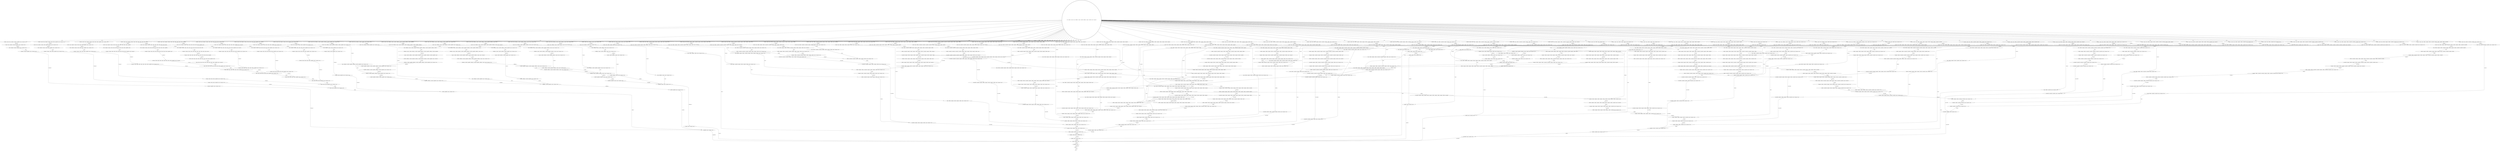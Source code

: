 digraph  {
0 [shape=doublecircle, label="('init', 'initialise', 'connect', 'login', 'setfiletype', 'rename', 'storefile', 'setfiletype', 'rename', 'storefile', 'logout', 'disconnect')"];
1 [label="('initialise', 'connect', 'login', 'changedir', 'listnames', 'delete', 'delete', 'appendfile', 'logout', 'disconnect', 'term')"];
2 [label="('connect', 'login', 'changedir', 'listnames', 'delete', 'delete', 'appendfile', 'logout', 'disconnect', 'term')"];
3 [label="('login', 'changedir', 'listnames', 'delete', 'delete', 'appendfile', 'logout', 'disconnect', 'term')"];
4 [label="('changedir', 'listnames', 'delete', 'delete', 'appendfile', 'logout', 'disconnect', 'term')"];
5 [label="('listnames', 'delete', 'delete', 'appendfile', 'logout', 'disconnect', 'term')"];
6 [label="('delete', 'delete', 'appendfile', 'logout', 'disconnect', 'term')"];
7 [label="('delete', 'appendfile', 'logout', 'disconnect', 'term')"];
8 [label="('appendfile', 'logout', 'disconnect', 'term')"];
9 [label="('logout', 'disconnect', 'term')"];
10 [label="('disconnect', 'term')"];
11 [label="('term',)"];
13 [label="('initialise', 'connect', 'login', 'listfiles', 'logout', 'disconnect', 'term')"];
14 [label="('connect', 'login', 'listfiles', 'logout', 'disconnect', 'term')"];
15 [label="('login', 'listfiles', 'logout', 'disconnect', 'term')"];
16 [label="('listfiles', 'logout', 'disconnect', 'term')"];
18 [label="('initialise', 'connect', 'login', 'setfiletype', 'rename', 'logout', 'disconnect', 'term')"];
19 [label="('connect', 'login', 'setfiletype', 'rename', 'logout', 'disconnect', 'term')"];
20 [label="('login', 'setfiletype', 'rename', 'logout', 'disconnect', 'term')"];
21 [label="('setfiletype', 'rename', 'logout', 'disconnect', 'term')"];
22 [label="('rename', 'logout', 'disconnect', 'term')"];
24 [label="('initialise', 'connect', 'login', 'listfiles', 'changedir', 'listfiles', 'logout', 'disconnect', 'term')"];
25 [label="('connect', 'login', 'listfiles', 'changedir', 'listfiles', 'logout', 'disconnect', 'term')"];
26 [label="('login', 'listfiles', 'changedir', 'listfiles', 'logout', 'disconnect', 'term')"];
27 [label="('listfiles', 'changedir', 'listfiles', 'logout', 'disconnect', 'term')"];
28 [label="('changedir', 'listfiles', 'logout', 'disconnect', 'term')"];
30 [label="('initialise', 'connect', 'login', 'storefile', 'logout', 'disconnect', 'term')"];
31 [label="('connect', 'login', 'storefile', 'logout', 'disconnect', 'term')"];
32 [label="('login', 'storefile', 'logout', 'disconnect', 'term')"];
33 [label="('storefile', 'logout', 'disconnect', 'term')"];
35 [label="('initialise', 'connect', 'login', 'makedir', 'logout', 'disconnect', 'term')"];
36 [label="('connect', 'login', 'makedir', 'logout', 'disconnect', 'term')"];
37 [label="('login', 'makedir', 'logout', 'disconnect', 'term')"];
38 [label="('makedir', 'logout', 'disconnect', 'term')"];
40 [label="('initialise', 'connect', 'login', 'changedir', 'listnames', 'delete', 'delete', 'delete', 'appendfile', 'logout', 'disconnect', 'term')"];
41 [label="('connect', 'login', 'changedir', 'listnames', 'delete', 'delete', 'delete', 'appendfile', 'logout', 'disconnect', 'term')"];
42 [label="('login', 'changedir', 'listnames', 'delete', 'delete', 'delete', 'appendfile', 'logout', 'disconnect', 'term')"];
43 [label="('changedir', 'listnames', 'delete', 'delete', 'delete', 'appendfile', 'logout', 'disconnect', 'term')"];
44 [label="('listnames', 'delete', 'delete', 'delete', 'appendfile', 'logout', 'disconnect', 'term')"];
45 [label="('delete', 'delete', 'delete', 'appendfile', 'logout', 'disconnect', 'term')"];
47 [label="('initialise', 'connect', 'login', 'changedir', 'listnames', 'appendfile', 'logout', 'disconnect', 'term')"];
48 [label="('connect', 'login', 'changedir', 'listnames', 'appendfile', 'logout', 'disconnect', 'term')"];
49 [label="('login', 'changedir', 'listnames', 'appendfile', 'logout', 'disconnect', 'term')"];
50 [label="('changedir', 'listnames', 'appendfile', 'logout', 'disconnect', 'term')"];
51 [label="('listnames', 'appendfile', 'logout', 'disconnect', 'term')"];
53 [label="('initialise', 'connect', 'login', 'listfiles', 'changedir', 'listfiles', 'changedir', 'listfiles', 'changedir', 'listfiles', 'logout', 'disconnect')"];
54 [label="('connect', 'login', 'listfiles', 'changedir', 'listfiles', 'changedir', 'listfiles', 'changedir', 'listfiles', 'logout', 'disconnect', 'term')"];
55 [label="('login', 'listfiles', 'changedir', 'listfiles', 'changedir', 'listfiles', 'changedir', 'listfiles', 'logout', 'disconnect', 'term')"];
56 [label="('listfiles', 'changedir', 'listfiles', 'changedir', 'listfiles', 'changedir', 'listfiles', 'logout', 'disconnect', 'term')"];
57 [label="('changedir', 'listfiles', 'changedir', 'listfiles', 'changedir', 'listfiles', 'logout', 'disconnect', 'term')"];
58 [label="('listfiles', 'changedir', 'listfiles', 'changedir', 'listfiles', 'logout', 'disconnect', 'term')"];
59 [label="('changedir', 'listfiles', 'changedir', 'listfiles', 'logout', 'disconnect', 'term')"];
61 [label="('initialise', 'connect', 'login', 'listfiles', 'retrievefile', 'changedir', 'listfiles', 'changedir', 'listfiles', 'changedir', 'listfiles', 'changedir')"];
62 [label="('connect', 'login', 'listfiles', 'retrievefile', 'changedir', 'listfiles', 'changedir', 'listfiles', 'changedir', 'listfiles', 'changedir', 'listfiles')"];
63 [label="('login', 'listfiles', 'retrievefile', 'changedir', 'listfiles', 'changedir', 'listfiles', 'changedir', 'listfiles', 'changedir', 'listfiles', 'changedir')"];
64 [label="('listfiles', 'retrievefile', 'changedir', 'listfiles', 'changedir', 'listfiles', 'changedir', 'listfiles', 'changedir', 'listfiles', 'changedir', 'listfiles')"];
65 [label="('retrievefile', 'changedir', 'listfiles', 'changedir', 'listfiles', 'changedir', 'listfiles', 'changedir', 'listfiles', 'changedir', 'listfiles', 'logout')"];
66 [label="('changedir', 'listfiles', 'changedir', 'listfiles', 'changedir', 'listfiles', 'changedir', 'listfiles', 'changedir', 'listfiles', 'logout', 'disconnect')"];
67 [label="('listfiles', 'changedir', 'listfiles', 'changedir', 'listfiles', 'changedir', 'listfiles', 'changedir', 'listfiles', 'logout', 'disconnect', 'term')"];
68 [label="('changedir', 'listfiles', 'changedir', 'listfiles', 'changedir', 'listfiles', 'changedir', 'listfiles', 'logout', 'disconnect', 'term')"];
70 [label="('initialise', 'connect', 'login', 'changedir', 'listnames', 'delete', 'appendfile', 'logout', 'disconnect', 'term')"];
71 [label="('connect', 'login', 'changedir', 'listnames', 'delete', 'appendfile', 'logout', 'disconnect', 'term')"];
72 [label="('login', 'changedir', 'listnames', 'delete', 'appendfile', 'logout', 'disconnect', 'term')"];
73 [label="('changedir', 'listnames', 'delete', 'appendfile', 'logout', 'disconnect', 'term')"];
74 [label="('listnames', 'delete', 'appendfile', 'logout', 'disconnect', 'term')"];
76 [label="('initialise', 'connect', 'login', 'setfiletype', 'storefile', 'appendfile', 'logout', 'disconnect', 'term')"];
77 [label="('connect', 'login', 'setfiletype', 'storefile', 'appendfile', 'logout', 'disconnect', 'term')"];
78 [label="('login', 'setfiletype', 'storefile', 'appendfile', 'logout', 'disconnect', 'term')"];
79 [label="('setfiletype', 'storefile', 'appendfile', 'logout', 'disconnect', 'term')"];
80 [label="('storefile', 'appendfile', 'logout', 'disconnect', 'term')"];
82 [label="('initialise', 'connect', 'login', 'setfiletype', 'rename', 'storefile', 'setfiletype', 'rename', 'logout', 'disconnect', 'term')"];
83 [label="('connect', 'login', 'setfiletype', 'rename', 'storefile', 'setfiletype', 'rename', 'logout', 'disconnect', 'term')"];
84 [label="('login', 'setfiletype', 'rename', 'storefile', 'setfiletype', 'rename', 'logout', 'disconnect', 'term')"];
85 [label="('setfiletype', 'rename', 'storefile', 'setfiletype', 'rename', 'logout', 'disconnect', 'term')"];
86 [label="('rename', 'storefile', 'setfiletype', 'rename', 'logout', 'disconnect', 'term')"];
87 [label="('storefile', 'setfiletype', 'rename', 'logout', 'disconnect', 'term')"];
89 [label="('initialise', 'connect', 'login', 'listfiles', 'changedir', 'listfiles', 'retrievefile', 'logout', 'disconnect', 'term')"];
90 [label="('connect', 'login', 'listfiles', 'changedir', 'listfiles', 'retrievefile', 'logout', 'disconnect', 'term')"];
91 [label="('login', 'listfiles', 'changedir', 'listfiles', 'retrievefile', 'logout', 'disconnect', 'term')"];
92 [label="('listfiles', 'changedir', 'listfiles', 'retrievefile', 'logout', 'disconnect', 'term')"];
93 [label="('changedir', 'listfiles', 'retrievefile', 'logout', 'disconnect', 'term')"];
94 [label="('listfiles', 'retrievefile', 'logout', 'disconnect', 'term')"];
95 [label="('retrievefile', 'logout', 'disconnect', 'term')"];
97 [label="('initialise', 'connect', 'login', 'listfiles', 'retrievefile', 'logout', 'disconnect', 'term')"];
98 [label="('connect', 'login', 'listfiles', 'retrievefile', 'logout', 'disconnect', 'term')"];
99 [label="('login', 'listfiles', 'retrievefile', 'logout', 'disconnect', 'term')"];
101 [label="('initialise', 'connect', 'login', 'changedir', 'listnames', 'delete', 'delete', 'delete', 'delete', 'appendfile', 'logout', 'disconnect')"];
102 [label="('connect', 'login', 'changedir', 'listnames', 'delete', 'delete', 'delete', 'delete', 'appendfile', 'logout', 'disconnect', 'term')"];
103 [label="('login', 'changedir', 'listnames', 'delete', 'delete', 'delete', 'delete', 'appendfile', 'logout', 'disconnect', 'term')"];
104 [label="('changedir', 'listnames', 'delete', 'delete', 'delete', 'delete', 'appendfile', 'logout', 'disconnect', 'term')"];
105 [label="('listnames', 'delete', 'delete', 'delete', 'delete', 'appendfile', 'logout', 'disconnect', 'term')"];
106 [label="('delete', 'delete', 'delete', 'delete', 'appendfile', 'logout', 'disconnect', 'term')"];
108 [label="('initialise', 'connect', 'login', 'listfiles', 'changedir', 'listfiles', 'changedir', 'listfiles', 'retrievefile', 'logout', 'disconnect', 'term')"];
109 [label="('connect', 'login', 'listfiles', 'changedir', 'listfiles', 'changedir', 'listfiles', 'retrievefile', 'logout', 'disconnect', 'term')"];
110 [label="('login', 'listfiles', 'changedir', 'listfiles', 'changedir', 'listfiles', 'retrievefile', 'logout', 'disconnect', 'term')"];
111 [label="('listfiles', 'changedir', 'listfiles', 'changedir', 'listfiles', 'retrievefile', 'logout', 'disconnect', 'term')"];
112 [label="('changedir', 'listfiles', 'changedir', 'listfiles', 'retrievefile', 'logout', 'disconnect', 'term')"];
114 [label="('initialise', 'connect', 'login', 'listfiles', 'retrievefile', 'changedir', 'listfiles', 'logout', 'disconnect', 'term')"];
115 [label="('connect', 'login', 'listfiles', 'retrievefile', 'changedir', 'listfiles', 'logout', 'disconnect', 'term')"];
116 [label="('login', 'listfiles', 'retrievefile', 'changedir', 'listfiles', 'logout', 'disconnect', 'term')"];
117 [label="('listfiles', 'retrievefile', 'changedir', 'listfiles', 'logout', 'disconnect', 'term')"];
118 [label="('retrievefile', 'changedir', 'listfiles', 'logout', 'disconnect', 'term')"];
120 [label="('initialise', 'connect', 'login', 'makedir', 'makedir', 'logout', 'disconnect', 'term')"];
121 [label="('connect', 'login', 'makedir', 'makedir', 'logout', 'disconnect', 'term')"];
122 [label="('login', 'makedir', 'makedir', 'logout', 'disconnect', 'term')"];
123 [label="('makedir', 'makedir', 'logout', 'disconnect', 'term')"];
125 [label="('initialise', 'connect', 'login', 'setfiletype', 'storefile', 'appendfile', 'setfiletype', 'rename', 'storefile', 'logout', 'disconnect', 'term')"];
126 [label="('connect', 'login', 'setfiletype', 'storefile', 'appendfile', 'setfiletype', 'rename', 'storefile', 'logout', 'disconnect', 'term')"];
127 [label="('login', 'setfiletype', 'storefile', 'appendfile', 'setfiletype', 'rename', 'storefile', 'logout', 'disconnect', 'term')"];
128 [label="('setfiletype', 'storefile', 'appendfile', 'setfiletype', 'rename', 'storefile', 'logout', 'disconnect', 'term')"];
129 [label="('storefile', 'appendfile', 'setfiletype', 'rename', 'storefile', 'logout', 'disconnect', 'term')"];
130 [label="('appendfile', 'setfiletype', 'rename', 'storefile', 'logout', 'disconnect', 'term')"];
131 [label="('setfiletype', 'rename', 'storefile', 'logout', 'disconnect', 'term')"];
132 [label="('rename', 'storefile', 'logout', 'disconnect', 'term')"];
134 [label="('initialise', 'connect', 'login', 'listfiles', 'retrievefile', 'changedir', 'listfiles', 'changedir', 'listfiles', 'logout', 'disconnect', 'term')"];
135 [label="('connect', 'login', 'listfiles', 'retrievefile', 'changedir', 'listfiles', 'changedir', 'listfiles', 'logout', 'disconnect', 'term')"];
136 [label="('login', 'listfiles', 'retrievefile', 'changedir', 'listfiles', 'changedir', 'listfiles', 'logout', 'disconnect', 'term')"];
137 [label="('listfiles', 'retrievefile', 'changedir', 'listfiles', 'changedir', 'listfiles', 'logout', 'disconnect', 'term')"];
138 [label="('retrievefile', 'changedir', 'listfiles', 'changedir', 'listfiles', 'logout', 'disconnect', 'term')"];
140 [label="('initialise', 'connect', 'login', 'listfiles', 'retrievefile', 'retrievefile', 'retrievefile', 'retrievefile', 'changedir', 'listfiles', 'changedir', 'listfiles')"];
141 [label="('connect', 'login', 'listfiles', 'retrievefile', 'retrievefile', 'retrievefile', 'retrievefile', 'changedir', 'listfiles', 'changedir', 'listfiles', 'changedir')"];
142 [label="('login', 'listfiles', 'retrievefile', 'retrievefile', 'retrievefile', 'retrievefile', 'changedir', 'listfiles', 'changedir', 'listfiles', 'changedir', 'listfiles')"];
143 [label="('listfiles', 'retrievefile', 'retrievefile', 'retrievefile', 'retrievefile', 'changedir', 'listfiles', 'changedir', 'listfiles', 'changedir', 'listfiles', 'logout')"];
144 [label="('retrievefile', 'retrievefile', 'retrievefile', 'retrievefile', 'changedir', 'listfiles', 'changedir', 'listfiles', 'changedir', 'listfiles', 'logout', 'disconnect')"];
145 [label="('retrievefile', 'retrievefile', 'retrievefile', 'changedir', 'listfiles', 'changedir', 'listfiles', 'changedir', 'listfiles', 'logout', 'disconnect', 'term')"];
146 [label="('retrievefile', 'retrievefile', 'changedir', 'listfiles', 'changedir', 'listfiles', 'changedir', 'listfiles', 'logout', 'disconnect', 'term')"];
147 [label="('retrievefile', 'changedir', 'listfiles', 'changedir', 'listfiles', 'changedir', 'listfiles', 'logout', 'disconnect', 'term')"];
149 [label="('initialise', 'connect', 'login', 'setfiletype', 'rename', 'storefile', 'logout', 'disconnect', 'term')"];
150 [label="('connect', 'login', 'setfiletype', 'rename', 'storefile', 'logout', 'disconnect', 'term')"];
151 [label="('login', 'setfiletype', 'rename', 'storefile', 'logout', 'disconnect', 'term')"];
153 [label="('initialise', 'connect', 'login', 'listfiles', 'changedir', 'listfiles', 'changedir', 'listfiles', 'logout', 'disconnect', 'term')"];
154 [label="('connect', 'login', 'listfiles', 'changedir', 'listfiles', 'changedir', 'listfiles', 'logout', 'disconnect', 'term')"];
155 [label="('login', 'listfiles', 'changedir', 'listfiles', 'changedir', 'listfiles', 'logout', 'disconnect', 'term')"];
157 [label="('initialise', 'connect', 'login', 'makedir', 'makedir', 'makedir', 'logout', 'disconnect', 'term')"];
158 [label="('connect', 'login', 'makedir', 'makedir', 'makedir', 'logout', 'disconnect', 'term')"];
159 [label="('login', 'makedir', 'makedir', 'makedir', 'logout', 'disconnect', 'term')"];
160 [label="('makedir', 'makedir', 'makedir', 'logout', 'disconnect', 'term')"];
162 [label="('initialise', 'connect', 'login', 'listfiles', 'changedir', 'listfiles', 'changedir', 'listfiles', 'changedir', 'listfiles', 'retrievefile', 'retrievefile')"];
163 [label="('connect', 'login', 'listfiles', 'changedir', 'listfiles', 'changedir', 'listfiles', 'changedir', 'listfiles', 'retrievefile', 'retrievefile', 'changedir')"];
164 [label="('login', 'listfiles', 'changedir', 'listfiles', 'changedir', 'listfiles', 'changedir', 'listfiles', 'retrievefile', 'retrievefile', 'changedir', 'listfiles')"];
165 [label="('listfiles', 'changedir', 'listfiles', 'changedir', 'listfiles', 'changedir', 'listfiles', 'retrievefile', 'retrievefile', 'changedir', 'listfiles', 'changedir')"];
166 [label="('changedir', 'listfiles', 'changedir', 'listfiles', 'changedir', 'listfiles', 'retrievefile', 'retrievefile', 'changedir', 'listfiles', 'changedir', 'listfiles')"];
167 [label="('listfiles', 'changedir', 'listfiles', 'changedir', 'listfiles', 'retrievefile', 'retrievefile', 'changedir', 'listfiles', 'changedir', 'listfiles', 'retrievefile')"];
168 [label="('changedir', 'listfiles', 'changedir', 'listfiles', 'retrievefile', 'retrievefile', 'changedir', 'listfiles', 'changedir', 'listfiles', 'retrievefile', 'logout')"];
169 [label="('listfiles', 'changedir', 'listfiles', 'retrievefile', 'retrievefile', 'changedir', 'listfiles', 'changedir', 'listfiles', 'retrievefile', 'logout', 'disconnect')"];
170 [label="('changedir', 'listfiles', 'retrievefile', 'retrievefile', 'changedir', 'listfiles', 'changedir', 'listfiles', 'retrievefile', 'logout', 'disconnect', 'term')"];
171 [label="('listfiles', 'retrievefile', 'retrievefile', 'changedir', 'listfiles', 'changedir', 'listfiles', 'retrievefile', 'logout', 'disconnect', 'term')"];
172 [label="('retrievefile', 'retrievefile', 'changedir', 'listfiles', 'changedir', 'listfiles', 'retrievefile', 'logout', 'disconnect', 'term')"];
173 [label="('retrievefile', 'changedir', 'listfiles', 'changedir', 'listfiles', 'retrievefile', 'logout', 'disconnect', 'term')"];
175 [label="('initialise', 'connect', 'login', 'listfiles', 'changedir', 'listfiles', 'changedir', 'listfiles', 'changedir', 'listfiles', 'changedir', 'listfiles')"];
176 [label="('connect', 'login', 'listfiles', 'changedir', 'listfiles', 'changedir', 'listfiles', 'changedir', 'listfiles', 'changedir', 'listfiles', 'changedir')"];
177 [label="('login', 'listfiles', 'changedir', 'listfiles', 'changedir', 'listfiles', 'changedir', 'listfiles', 'changedir', 'listfiles', 'changedir', 'listfiles')"];
178 [label="('listfiles', 'changedir', 'listfiles', 'changedir', 'listfiles', 'changedir', 'listfiles', 'changedir', 'listfiles', 'changedir', 'listfiles', 'logout')"];
180 [label="('initialise', 'connect', 'login', 'changedir', 'listnames', 'delete', 'delete', 'delete', 'delete', 'delete', 'delete', 'delete')"];
181 [label="('connect', 'login', 'changedir', 'listnames', 'delete', 'delete', 'delete', 'delete', 'delete', 'delete', 'delete', 'appendfile')"];
182 [label="('login', 'changedir', 'listnames', 'delete', 'delete', 'delete', 'delete', 'delete', 'delete', 'delete', 'appendfile', 'logout')"];
183 [label="('changedir', 'listnames', 'delete', 'delete', 'delete', 'delete', 'delete', 'delete', 'delete', 'appendfile', 'logout', 'disconnect')"];
184 [label="('listnames', 'delete', 'delete', 'delete', 'delete', 'delete', 'delete', 'delete', 'appendfile', 'logout', 'disconnect', 'term')"];
185 [label="('delete', 'delete', 'delete', 'delete', 'delete', 'delete', 'delete', 'appendfile', 'logout', 'disconnect', 'term')"];
186 [label="('delete', 'delete', 'delete', 'delete', 'delete', 'delete', 'appendfile', 'logout', 'disconnect', 'term')"];
187 [label="('delete', 'delete', 'delete', 'delete', 'delete', 'appendfile', 'logout', 'disconnect', 'term')"];
188 [label="('listfiles', 'changedir', 'listfiles', 'changedir', 'listfiles', 'changedir', 'listfiles', 'changedir', 'listfiles', 'changedir', 'listfiles', 'changedir')"];
189 [label="('changedir', 'listfiles', 'changedir', 'listfiles', 'changedir', 'listfiles', 'changedir', 'listfiles', 'changedir', 'listfiles', 'changedir', 'listfiles')"];
191 [label="('initialise', 'connect', 'login', 'setfiletype', 'storefile', 'appendfile', 'setfiletype', 'storefile', 'appendfile', 'logout', 'disconnect', 'term')"];
192 [label="('connect', 'login', 'setfiletype', 'storefile', 'appendfile', 'setfiletype', 'storefile', 'appendfile', 'logout', 'disconnect', 'term')"];
193 [label="('login', 'setfiletype', 'storefile', 'appendfile', 'setfiletype', 'storefile', 'appendfile', 'logout', 'disconnect', 'term')"];
194 [label="('setfiletype', 'storefile', 'appendfile', 'setfiletype', 'storefile', 'appendfile', 'logout', 'disconnect', 'term')"];
195 [label="('storefile', 'appendfile', 'setfiletype', 'storefile', 'appendfile', 'logout', 'disconnect', 'term')"];
196 [label="('appendfile', 'setfiletype', 'storefile', 'appendfile', 'logout', 'disconnect', 'term')"];
198 [label="('initialise', 'connect', 'login', 'listfiles', 'changedir', 'listfiles', 'retrievefile', 'changedir', 'listfiles', 'changedir', 'listfiles', 'changedir')"];
199 [label="('connect', 'login', 'listfiles', 'changedir', 'listfiles', 'retrievefile', 'changedir', 'listfiles', 'changedir', 'listfiles', 'changedir', 'listfiles')"];
200 [label="('login', 'listfiles', 'changedir', 'listfiles', 'retrievefile', 'changedir', 'listfiles', 'changedir', 'listfiles', 'changedir', 'listfiles', 'changedir')"];
201 [label="('listfiles', 'changedir', 'listfiles', 'retrievefile', 'changedir', 'listfiles', 'changedir', 'listfiles', 'changedir', 'listfiles', 'changedir', 'listfiles')"];
202 [label="('changedir', 'listfiles', 'retrievefile', 'changedir', 'listfiles', 'changedir', 'listfiles', 'changedir', 'listfiles', 'changedir', 'listfiles', 'changedir')"];
203 [label="('retrievefile', 'changedir', 'listfiles', 'changedir', 'listfiles', 'changedir', 'listfiles', 'changedir', 'listfiles', 'changedir', 'listfiles', 'changedir')"];
204 [label="('login', 'listfiles', 'changedir', 'listfiles', 'retrievefile', 'changedir', 'listfiles', 'changedir', 'listfiles', 'changedir', 'listfiles', 'retrievefile')"];
205 [label="('listfiles', 'changedir', 'listfiles', 'retrievefile', 'changedir', 'listfiles', 'changedir', 'listfiles', 'changedir', 'listfiles', 'retrievefile', 'logout')"];
206 [label="('changedir', 'listfiles', 'retrievefile', 'changedir', 'listfiles', 'changedir', 'listfiles', 'changedir', 'listfiles', 'retrievefile', 'logout', 'disconnect')"];
207 [label="('listfiles', 'retrievefile', 'changedir', 'listfiles', 'changedir', 'listfiles', 'changedir', 'listfiles', 'retrievefile', 'logout', 'disconnect', 'term')"];
208 [label="('retrievefile', 'changedir', 'listfiles', 'changedir', 'listfiles', 'changedir', 'listfiles', 'retrievefile', 'logout', 'disconnect', 'term')"];
209 [label="('changedir', 'listfiles', 'changedir', 'listfiles', 'changedir', 'listfiles', 'retrievefile', 'logout', 'disconnect', 'term')"];
211 [label="('initialise', 'connect', 'login', 'listfiles', 'retrievefile', 'changedir', 'listfiles', 'changedir', 'listfiles', 'retrievefile', 'changedir', 'listfiles')"];
212 [label="('connect', 'login', 'listfiles', 'retrievefile', 'changedir', 'listfiles', 'changedir', 'listfiles', 'retrievefile', 'changedir', 'listfiles', 'changedir')"];
213 [label="('login', 'listfiles', 'retrievefile', 'changedir', 'listfiles', 'changedir', 'listfiles', 'retrievefile', 'changedir', 'listfiles', 'changedir', 'listfiles')"];
214 [label="('listfiles', 'retrievefile', 'changedir', 'listfiles', 'changedir', 'listfiles', 'retrievefile', 'changedir', 'listfiles', 'changedir', 'listfiles', 'changedir')"];
215 [label="('retrievefile', 'changedir', 'listfiles', 'changedir', 'listfiles', 'retrievefile', 'changedir', 'listfiles', 'changedir', 'listfiles', 'changedir', 'listfiles')"];
216 [label="('changedir', 'listfiles', 'changedir', 'listfiles', 'retrievefile', 'changedir', 'listfiles', 'changedir', 'listfiles', 'changedir', 'listfiles', 'changedir')"];
218 [label="('initialise', 'connect', 'login', 'setfiletype', 'rename', 'storefile', 'setfiletype', 'storefile', 'appendfile', 'logout', 'disconnect', 'term')"];
219 [label="('connect', 'login', 'setfiletype', 'rename', 'storefile', 'setfiletype', 'storefile', 'appendfile', 'logout', 'disconnect', 'term')"];
220 [label="('login', 'setfiletype', 'rename', 'storefile', 'setfiletype', 'storefile', 'appendfile', 'logout', 'disconnect', 'term')"];
221 [label="('setfiletype', 'rename', 'storefile', 'setfiletype', 'storefile', 'appendfile', 'logout', 'disconnect', 'term')"];
222 [label="('rename', 'storefile', 'setfiletype', 'storefile', 'appendfile', 'logout', 'disconnect', 'term')"];
223 [label="('storefile', 'setfiletype', 'storefile', 'appendfile', 'logout', 'disconnect', 'term')"];
225 [label="('initialise', 'connect', 'login', 'listfiles', 'changedir', 'listfiles', 'retrievefile', 'retrievefile', 'retrievefile', 'retrievefile', 'retrievefile', 'logout')"];
226 [label="('connect', 'login', 'listfiles', 'changedir', 'listfiles', 'retrievefile', 'retrievefile', 'retrievefile', 'retrievefile', 'retrievefile', 'logout', 'disconnect')"];
227 [label="('login', 'listfiles', 'changedir', 'listfiles', 'retrievefile', 'retrievefile', 'retrievefile', 'retrievefile', 'retrievefile', 'logout', 'disconnect', 'term')"];
228 [label="('listfiles', 'changedir', 'listfiles', 'retrievefile', 'retrievefile', 'retrievefile', 'retrievefile', 'retrievefile', 'logout', 'disconnect', 'term')"];
229 [label="('changedir', 'listfiles', 'retrievefile', 'retrievefile', 'retrievefile', 'retrievefile', 'retrievefile', 'logout', 'disconnect', 'term')"];
230 [label="('listfiles', 'retrievefile', 'retrievefile', 'retrievefile', 'retrievefile', 'retrievefile', 'logout', 'disconnect', 'term')"];
231 [label="('retrievefile', 'retrievefile', 'retrievefile', 'retrievefile', 'retrievefile', 'logout', 'disconnect', 'term')"];
232 [label="('retrievefile', 'retrievefile', 'retrievefile', 'retrievefile', 'logout', 'disconnect', 'term')"];
233 [label="('retrievefile', 'retrievefile', 'retrievefile', 'logout', 'disconnect', 'term')"];
234 [label="('retrievefile', 'retrievefile', 'logout', 'disconnect', 'term')"];
236 [label="('initialise', 'connect', 'login', 'listfiles', 'retrievefile', 'retrievefile', 'changedir', 'listfiles', 'logout', 'disconnect', 'term')"];
237 [label="('connect', 'login', 'listfiles', 'retrievefile', 'retrievefile', 'changedir', 'listfiles', 'logout', 'disconnect', 'term')"];
238 [label="('login', 'listfiles', 'retrievefile', 'retrievefile', 'changedir', 'listfiles', 'logout', 'disconnect', 'term')"];
239 [label="('listfiles', 'retrievefile', 'retrievefile', 'changedir', 'listfiles', 'logout', 'disconnect', 'term')"];
240 [label="('retrievefile', 'retrievefile', 'changedir', 'listfiles', 'logout', 'disconnect', 'term')"];
242 [label="('initialise', 'connect', 'login', 'listfiles', 'changedir', 'listfiles', 'changedir', 'listfiles', 'retrievefile', 'changedir', 'listfiles', 'retrievefile')"];
243 [label="('connect', 'login', 'listfiles', 'changedir', 'listfiles', 'changedir', 'listfiles', 'retrievefile', 'changedir', 'listfiles', 'retrievefile', 'changedir')"];
244 [label="('login', 'listfiles', 'changedir', 'listfiles', 'changedir', 'listfiles', 'retrievefile', 'changedir', 'listfiles', 'retrievefile', 'changedir', 'listfiles')"];
245 [label="('listfiles', 'changedir', 'listfiles', 'changedir', 'listfiles', 'retrievefile', 'changedir', 'listfiles', 'retrievefile', 'changedir', 'listfiles', 'logout')"];
246 [label="('changedir', 'listfiles', 'changedir', 'listfiles', 'retrievefile', 'changedir', 'listfiles', 'retrievefile', 'changedir', 'listfiles', 'logout', 'disconnect')"];
247 [label="('listfiles', 'changedir', 'listfiles', 'retrievefile', 'changedir', 'listfiles', 'retrievefile', 'changedir', 'listfiles', 'logout', 'disconnect', 'term')"];
248 [label="('changedir', 'listfiles', 'retrievefile', 'changedir', 'listfiles', 'retrievefile', 'changedir', 'listfiles', 'logout', 'disconnect', 'term')"];
249 [label="('listfiles', 'retrievefile', 'changedir', 'listfiles', 'retrievefile', 'changedir', 'listfiles', 'logout', 'disconnect', 'term')"];
250 [label="('retrievefile', 'changedir', 'listfiles', 'retrievefile', 'changedir', 'listfiles', 'logout', 'disconnect', 'term')"];
251 [label="('changedir', 'listfiles', 'retrievefile', 'changedir', 'listfiles', 'logout', 'disconnect', 'term')"];
252 [label="('connect', 'login', 'changedir', 'listnames', 'delete', 'delete', 'delete', 'delete', 'delete', 'delete', 'delete', 'delete')"];
253 [label="('login', 'changedir', 'listnames', 'delete', 'delete', 'delete', 'delete', 'delete', 'delete', 'delete', 'delete', 'delete')"];
254 [label="('changedir', 'listnames', 'delete', 'delete', 'delete', 'delete', 'delete', 'delete', 'delete', 'delete', 'delete', 'delete')"];
255 [label="('listnames', 'delete', 'delete', 'delete', 'delete', 'delete', 'delete', 'delete', 'delete', 'delete', 'delete', 'appendfile')"];
256 [label="('delete', 'delete', 'delete', 'delete', 'delete', 'delete', 'delete', 'delete', 'delete', 'delete', 'appendfile', 'logout')"];
257 [label="('delete', 'delete', 'delete', 'delete', 'delete', 'delete', 'delete', 'delete', 'delete', 'appendfile', 'logout', 'disconnect')"];
258 [label="('delete', 'delete', 'delete', 'delete', 'delete', 'delete', 'delete', 'delete', 'appendfile', 'logout', 'disconnect', 'term')"];
259 [label="('login', 'listfiles', 'retrievefile', 'changedir', 'listfiles', 'changedir', 'listfiles', 'changedir', 'listfiles', 'changedir', 'listfiles', 'logout')"];
260 [label="('listfiles', 'retrievefile', 'changedir', 'listfiles', 'changedir', 'listfiles', 'changedir', 'listfiles', 'changedir', 'listfiles', 'logout', 'disconnect')"];
261 [label="('retrievefile', 'changedir', 'listfiles', 'changedir', 'listfiles', 'changedir', 'listfiles', 'changedir', 'listfiles', 'logout', 'disconnect', 'term')"];
262 [label="('connect', 'login', 'listfiles', 'changedir', 'listfiles', 'changedir', 'listfiles', 'changedir', 'listfiles', 'changedir', 'listfiles', 'logout')"];
263 [label="('login', 'listfiles', 'changedir', 'listfiles', 'changedir', 'listfiles', 'changedir', 'listfiles', 'changedir', 'listfiles', 'logout', 'disconnect')"];
264 [label="('listfiles', 'retrievefile', 'changedir', 'listfiles', 'changedir', 'listfiles', 'retrievefile', 'changedir', 'listfiles', 'changedir', 'listfiles', 'logout')"];
265 [label="('retrievefile', 'changedir', 'listfiles', 'changedir', 'listfiles', 'retrievefile', 'changedir', 'listfiles', 'changedir', 'listfiles', 'logout', 'disconnect')"];
266 [label="('changedir', 'listfiles', 'changedir', 'listfiles', 'retrievefile', 'changedir', 'listfiles', 'changedir', 'listfiles', 'logout', 'disconnect', 'term')"];
267 [label="('listfiles', 'changedir', 'listfiles', 'retrievefile', 'changedir', 'listfiles', 'changedir', 'listfiles', 'logout', 'disconnect', 'term')"];
268 [label="('changedir', 'listfiles', 'retrievefile', 'changedir', 'listfiles', 'changedir', 'listfiles', 'logout', 'disconnect', 'term')"];
270 [label="('initialise', 'connect', 'login', 'listfiles', 'retrievefile', 'retrievefile', 'retrievefile', 'changedir', 'listfiles', 'changedir', 'listfiles', 'logout')"];
271 [label="('connect', 'login', 'listfiles', 'retrievefile', 'retrievefile', 'retrievefile', 'changedir', 'listfiles', 'changedir', 'listfiles', 'logout', 'disconnect')"];
272 [label="('login', 'listfiles', 'retrievefile', 'retrievefile', 'retrievefile', 'changedir', 'listfiles', 'changedir', 'listfiles', 'logout', 'disconnect', 'term')"];
273 [label="('listfiles', 'retrievefile', 'retrievefile', 'retrievefile', 'changedir', 'listfiles', 'changedir', 'listfiles', 'logout', 'disconnect', 'term')"];
274 [label="('retrievefile', 'retrievefile', 'retrievefile', 'changedir', 'listfiles', 'changedir', 'listfiles', 'logout', 'disconnect', 'term')"];
275 [label="('retrievefile', 'retrievefile', 'changedir', 'listfiles', 'changedir', 'listfiles', 'logout', 'disconnect', 'term')"];
277 [label="('initialise', 'connect', 'login', 'listfiles', 'retrievefile', 'retrievefile', 'logout', 'disconnect', 'term')"];
278 [label="('connect', 'login', 'listfiles', 'retrievefile', 'retrievefile', 'logout', 'disconnect', 'term')"];
279 [label="('login', 'listfiles', 'retrievefile', 'retrievefile', 'logout', 'disconnect', 'term')"];
280 [label="('listfiles', 'retrievefile', 'retrievefile', 'logout', 'disconnect', 'term')"];
281 [label="('initialise', 'connect', 'login', 'listfiles', 'changedir', 'listfiles', 'retrievefile', 'changedir', 'listfiles', 'changedir', 'listfiles', 'logout')"];
282 [label="('connect', 'login', 'listfiles', 'changedir', 'listfiles', 'retrievefile', 'changedir', 'listfiles', 'changedir', 'listfiles', 'logout', 'disconnect')"];
283 [label="('login', 'listfiles', 'changedir', 'listfiles', 'retrievefile', 'changedir', 'listfiles', 'changedir', 'listfiles', 'logout', 'disconnect', 'term')"];
284 [label="('initialise', 'connect', 'login', 'listfiles', 'changedir', 'listfiles', 'changedir', 'listfiles', 'retrievefile', 'changedir', 'listfiles', 'logout')"];
285 [label="('connect', 'login', 'listfiles', 'changedir', 'listfiles', 'changedir', 'listfiles', 'retrievefile', 'changedir', 'listfiles', 'logout', 'disconnect')"];
286 [label="('login', 'listfiles', 'changedir', 'listfiles', 'changedir', 'listfiles', 'retrievefile', 'changedir', 'listfiles', 'logout', 'disconnect', 'term')"];
287 [label="('listfiles', 'changedir', 'listfiles', 'changedir', 'listfiles', 'retrievefile', 'changedir', 'listfiles', 'logout', 'disconnect', 'term')"];
288 [label="('changedir', 'listfiles', 'changedir', 'listfiles', 'retrievefile', 'changedir', 'listfiles', 'logout', 'disconnect', 'term')"];
289 [label="('listfiles', 'changedir', 'listfiles', 'retrievefile', 'changedir', 'listfiles', 'logout', 'disconnect', 'term')"];
290 [label="('initialise', 'connect', 'login', 'listfiles', 'changedir', 'listfiles', 'changedir', 'listfiles', 'changedir', 'listfiles', 'retrievefile', 'changedir')"];
291 [label="('connect', 'login', 'listfiles', 'changedir', 'listfiles', 'changedir', 'listfiles', 'changedir', 'listfiles', 'retrievefile', 'changedir', 'listfiles')"];
292 [label="('login', 'listfiles', 'changedir', 'listfiles', 'changedir', 'listfiles', 'changedir', 'listfiles', 'retrievefile', 'changedir', 'listfiles', 'changedir')"];
293 [label="('listfiles', 'changedir', 'listfiles', 'changedir', 'listfiles', 'changedir', 'listfiles', 'retrievefile', 'changedir', 'listfiles', 'changedir', 'listfiles')"];
294 [label="('changedir', 'listfiles', 'changedir', 'listfiles', 'changedir', 'listfiles', 'retrievefile', 'changedir', 'listfiles', 'changedir', 'listfiles', 'retrievefile')"];
295 [label="('listfiles', 'changedir', 'listfiles', 'changedir', 'listfiles', 'retrievefile', 'changedir', 'listfiles', 'changedir', 'listfiles', 'retrievefile', 'retrievefile')"];
296 [label="('changedir', 'listfiles', 'changedir', 'listfiles', 'retrievefile', 'changedir', 'listfiles', 'changedir', 'listfiles', 'retrievefile', 'retrievefile', 'logout')"];
297 [label="('listfiles', 'changedir', 'listfiles', 'retrievefile', 'changedir', 'listfiles', 'changedir', 'listfiles', 'retrievefile', 'retrievefile', 'logout', 'disconnect')"];
298 [label="('changedir', 'listfiles', 'retrievefile', 'changedir', 'listfiles', 'changedir', 'listfiles', 'retrievefile', 'retrievefile', 'logout', 'disconnect', 'term')"];
299 [label="('listfiles', 'retrievefile', 'changedir', 'listfiles', 'changedir', 'listfiles', 'retrievefile', 'retrievefile', 'logout', 'disconnect', 'term')"];
300 [label="('retrievefile', 'changedir', 'listfiles', 'changedir', 'listfiles', 'retrievefile', 'retrievefile', 'logout', 'disconnect', 'term')"];
301 [label="('changedir', 'listfiles', 'changedir', 'listfiles', 'retrievefile', 'retrievefile', 'logout', 'disconnect', 'term')"];
302 [label="('listfiles', 'changedir', 'listfiles', 'retrievefile', 'retrievefile', 'logout', 'disconnect', 'term')"];
303 [label="('changedir', 'listfiles', 'retrievefile', 'retrievefile', 'logout', 'disconnect', 'term')"];
304 [label="('initialise', 'connect', 'login', 'listfiles', 'retrievefile', 'changedir', 'listfiles', 'changedir', 'listfiles', 'changedir', 'listfiles', 'logout')"];
305 [label="('connect', 'login', 'listfiles', 'retrievefile', 'changedir', 'listfiles', 'changedir', 'listfiles', 'changedir', 'listfiles', 'logout', 'disconnect')"];
306 [label="('login', 'listfiles', 'retrievefile', 'changedir', 'listfiles', 'changedir', 'listfiles', 'changedir', 'listfiles', 'logout', 'disconnect', 'term')"];
307 [label="('listfiles', 'retrievefile', 'changedir', 'listfiles', 'changedir', 'listfiles', 'changedir', 'listfiles', 'logout', 'disconnect', 'term')"];
308 [label="('listfiles', 'changedir', 'listfiles', 'changedir', 'listfiles', 'changedir', 'listfiles', 'changedir', 'listfiles', 'changedir', 'listfiles', 'retrievefile')"];
309 [label="('changedir', 'listfiles', 'changedir', 'listfiles', 'changedir', 'listfiles', 'changedir', 'listfiles', 'changedir', 'listfiles', 'retrievefile', 'changedir')"];
310 [label="('listfiles', 'changedir', 'listfiles', 'changedir', 'listfiles', 'changedir', 'listfiles', 'changedir', 'listfiles', 'retrievefile', 'changedir', 'listfiles')"];
311 [label="('changedir', 'listfiles', 'changedir', 'listfiles', 'changedir', 'listfiles', 'changedir', 'listfiles', 'retrievefile', 'changedir', 'listfiles', 'changedir')"];
312 [label="('changedir', 'listfiles', 'changedir', 'listfiles', 'changedir', 'listfiles', 'retrievefile', 'changedir', 'listfiles', 'changedir', 'listfiles', 'changedir')"];
313 [label="('listfiles', 'changedir', 'listfiles', 'changedir', 'listfiles', 'retrievefile', 'changedir', 'listfiles', 'changedir', 'listfiles', 'changedir', 'listfiles')"];
314 [label="('changedir', 'listfiles', 'changedir', 'listfiles', 'retrievefile', 'changedir', 'listfiles', 'changedir', 'listfiles', 'changedir', 'listfiles', 'logout')"];
315 [label="('listfiles', 'changedir', 'listfiles', 'retrievefile', 'changedir', 'listfiles', 'changedir', 'listfiles', 'changedir', 'listfiles', 'logout', 'disconnect')"];
316 [label="('changedir', 'listfiles', 'retrievefile', 'changedir', 'listfiles', 'changedir', 'listfiles', 'changedir', 'listfiles', 'logout', 'disconnect', 'term')"];
317 [label="('connect', 'login', 'listfiles', 'changedir', 'listfiles', 'changedir', 'listfiles', 'changedir', 'listfiles', 'retrievefile', 'retrievefile', 'retrievefile')"];
318 [label="('login', 'listfiles', 'changedir', 'listfiles', 'changedir', 'listfiles', 'changedir', 'listfiles', 'retrievefile', 'retrievefile', 'retrievefile', 'changedir')"];
319 [label="('listfiles', 'changedir', 'listfiles', 'changedir', 'listfiles', 'changedir', 'listfiles', 'retrievefile', 'retrievefile', 'retrievefile', 'changedir', 'listfiles')"];
320 [label="('changedir', 'listfiles', 'changedir', 'listfiles', 'changedir', 'listfiles', 'retrievefile', 'retrievefile', 'retrievefile', 'changedir', 'listfiles', 'retrievefile')"];
321 [label="('listfiles', 'changedir', 'listfiles', 'changedir', 'listfiles', 'retrievefile', 'retrievefile', 'retrievefile', 'changedir', 'listfiles', 'retrievefile', 'logout')"];
322 [label="('changedir', 'listfiles', 'changedir', 'listfiles', 'retrievefile', 'retrievefile', 'retrievefile', 'changedir', 'listfiles', 'retrievefile', 'logout', 'disconnect')"];
323 [label="('listfiles', 'changedir', 'listfiles', 'retrievefile', 'retrievefile', 'retrievefile', 'changedir', 'listfiles', 'retrievefile', 'logout', 'disconnect', 'term')"];
324 [label="('changedir', 'listfiles', 'retrievefile', 'retrievefile', 'retrievefile', 'changedir', 'listfiles', 'retrievefile', 'logout', 'disconnect', 'term')"];
325 [label="('listfiles', 'retrievefile', 'retrievefile', 'retrievefile', 'changedir', 'listfiles', 'retrievefile', 'logout', 'disconnect', 'term')"];
326 [label="('retrievefile', 'retrievefile', 'retrievefile', 'changedir', 'listfiles', 'retrievefile', 'logout', 'disconnect', 'term')"];
327 [label="('retrievefile', 'retrievefile', 'changedir', 'listfiles', 'retrievefile', 'logout', 'disconnect', 'term')"];
328 [label="('retrievefile', 'changedir', 'listfiles', 'retrievefile', 'logout', 'disconnect', 'term')"];
330 [label="('initialise', 'connect', 'login', 'changedir', 'listnames', 'delete', 'delete', 'delete', 'delete', 'delete', 'appendfile', 'logout')"];
331 [label="('connect', 'login', 'changedir', 'listnames', 'delete', 'delete', 'delete', 'delete', 'delete', 'appendfile', 'logout', 'disconnect')"];
332 [label="('login', 'changedir', 'listnames', 'delete', 'delete', 'delete', 'delete', 'delete', 'appendfile', 'logout', 'disconnect', 'term')"];
333 [label="('changedir', 'listnames', 'delete', 'delete', 'delete', 'delete', 'delete', 'appendfile', 'logout', 'disconnect', 'term')"];
334 [label="('listnames', 'delete', 'delete', 'delete', 'delete', 'delete', 'appendfile', 'logout', 'disconnect', 'term')"];
336 [label="('initialise', 'connect', 'login', 'listfiles', 'changedir', 'listfiles', 'retrievefile', 'retrievefile', 'retrievefile', 'changedir', 'listfiles', 'changedir')"];
337 [label="('connect', 'login', 'listfiles', 'changedir', 'listfiles', 'retrievefile', 'retrievefile', 'retrievefile', 'changedir', 'listfiles', 'changedir', 'listfiles')"];
338 [label="('login', 'listfiles', 'changedir', 'listfiles', 'retrievefile', 'retrievefile', 'retrievefile', 'changedir', 'listfiles', 'changedir', 'listfiles', 'retrievefile')"];
339 [label="('listfiles', 'changedir', 'listfiles', 'retrievefile', 'retrievefile', 'retrievefile', 'changedir', 'listfiles', 'changedir', 'listfiles', 'retrievefile', 'logout')"];
340 [label="('changedir', 'listfiles', 'retrievefile', 'retrievefile', 'retrievefile', 'changedir', 'listfiles', 'changedir', 'listfiles', 'retrievefile', 'logout', 'disconnect')"];
341 [label="('listfiles', 'retrievefile', 'retrievefile', 'retrievefile', 'changedir', 'listfiles', 'changedir', 'listfiles', 'retrievefile', 'logout', 'disconnect', 'term')"];
342 [label="('retrievefile', 'retrievefile', 'retrievefile', 'changedir', 'listfiles', 'changedir', 'listfiles', 'retrievefile', 'logout', 'disconnect', 'term')"];
344 [label="('initialise', 'connect', 'login', 'listfiles', 'changedir', 'listfiles', 'retrievefile', 'changedir', 'listfiles', 'logout', 'disconnect', 'term')"];
345 [label="('connect', 'login', 'listfiles', 'changedir', 'listfiles', 'retrievefile', 'changedir', 'listfiles', 'logout', 'disconnect', 'term')"];
346 [label="('login', 'listfiles', 'changedir', 'listfiles', 'retrievefile', 'changedir', 'listfiles', 'logout', 'disconnect', 'term')"];
347 [label="('initialise', 'connect', 'login', 'changedir', 'listnames', 'delete', 'delete', 'delete', 'delete', 'delete', 'delete', 'appendfile')"];
348 [label="('connect', 'login', 'changedir', 'listnames', 'delete', 'delete', 'delete', 'delete', 'delete', 'delete', 'appendfile', 'logout')"];
349 [label="('login', 'changedir', 'listnames', 'delete', 'delete', 'delete', 'delete', 'delete', 'delete', 'appendfile', 'logout', 'disconnect')"];
350 [label="('changedir', 'listnames', 'delete', 'delete', 'delete', 'delete', 'delete', 'delete', 'appendfile', 'logout', 'disconnect', 'term')"];
351 [label="('listnames', 'delete', 'delete', 'delete', 'delete', 'delete', 'delete', 'appendfile', 'logout', 'disconnect', 'term')"];
352 [label="('initialise', 'connect', 'login', 'listfiles', 'changedir', 'listfiles', 'changedir', 'listfiles', 'retrievefile', 'changedir', 'listfiles', 'changedir')"];
353 [label="('connect', 'login', 'listfiles', 'changedir', 'listfiles', 'changedir', 'listfiles', 'retrievefile', 'changedir', 'listfiles', 'changedir', 'listfiles')"];
354 [label="('login', 'listfiles', 'changedir', 'listfiles', 'changedir', 'listfiles', 'retrievefile', 'changedir', 'listfiles', 'changedir', 'listfiles', 'changedir')"];
355 [label="('retrievefile', 'changedir', 'listfiles', 'changedir', 'listfiles', 'changedir', 'listfiles', 'changedir', 'listfiles', 'changedir', 'listfiles', 'retrievefile')"];
356 [label="('changedir', 'listfiles', 'changedir', 'listfiles', 'changedir', 'listfiles', 'changedir', 'listfiles', 'changedir', 'listfiles', 'retrievefile', 'logout')"];
357 [label="('listfiles', 'changedir', 'listfiles', 'changedir', 'listfiles', 'changedir', 'listfiles', 'changedir', 'listfiles', 'retrievefile', 'logout', 'disconnect')"];
358 [label="('changedir', 'listfiles', 'changedir', 'listfiles', 'changedir', 'listfiles', 'changedir', 'listfiles', 'retrievefile', 'logout', 'disconnect', 'term')"];
359 [label="('listfiles', 'changedir', 'listfiles', 'changedir', 'listfiles', 'changedir', 'listfiles', 'retrievefile', 'logout', 'disconnect', 'term')"];
360 [label="('listfiles', 'changedir', 'listfiles', 'changedir', 'listfiles', 'changedir', 'listfiles', 'retrievefile', 'retrievefile', 'changedir', 'listfiles', 'logout')"];
361 [label="('changedir', 'listfiles', 'changedir', 'listfiles', 'changedir', 'listfiles', 'retrievefile', 'retrievefile', 'changedir', 'listfiles', 'logout', 'disconnect')"];
362 [label="('listfiles', 'changedir', 'listfiles', 'changedir', 'listfiles', 'retrievefile', 'retrievefile', 'changedir', 'listfiles', 'logout', 'disconnect', 'term')"];
363 [label="('changedir', 'listfiles', 'changedir', 'listfiles', 'retrievefile', 'retrievefile', 'changedir', 'listfiles', 'logout', 'disconnect', 'term')"];
364 [label="('listfiles', 'changedir', 'listfiles', 'retrievefile', 'retrievefile', 'changedir', 'listfiles', 'logout', 'disconnect', 'term')"];
365 [label="('changedir', 'listfiles', 'retrievefile', 'retrievefile', 'changedir', 'listfiles', 'logout', 'disconnect', 'term')"];
367 [label="('initialise', 'connect', 'login', 'listfiles', 'changedir', 'listfiles', 'retrievefile', 'changedir', 'listfiles', 'retrievefile', 'retrievefile', 'retrievefile')"];
368 [label="('connect', 'login', 'listfiles', 'changedir', 'listfiles', 'retrievefile', 'changedir', 'listfiles', 'retrievefile', 'retrievefile', 'retrievefile', 'retrievefile')"];
369 [label="('login', 'listfiles', 'changedir', 'listfiles', 'retrievefile', 'changedir', 'listfiles', 'retrievefile', 'retrievefile', 'retrievefile', 'retrievefile', 'changedir')"];
370 [label="('listfiles', 'changedir', 'listfiles', 'retrievefile', 'changedir', 'listfiles', 'retrievefile', 'retrievefile', 'retrievefile', 'retrievefile', 'changedir', 'listfiles')"];
371 [label="('changedir', 'listfiles', 'retrievefile', 'changedir', 'listfiles', 'retrievefile', 'retrievefile', 'retrievefile', 'retrievefile', 'changedir', 'listfiles', 'logout')"];
372 [label="('listfiles', 'retrievefile', 'changedir', 'listfiles', 'retrievefile', 'retrievefile', 'retrievefile', 'retrievefile', 'changedir', 'listfiles', 'logout', 'disconnect')"];
373 [label="('retrievefile', 'changedir', 'listfiles', 'retrievefile', 'retrievefile', 'retrievefile', 'retrievefile', 'changedir', 'listfiles', 'logout', 'disconnect', 'term')"];
374 [label="('changedir', 'listfiles', 'retrievefile', 'retrievefile', 'retrievefile', 'retrievefile', 'changedir', 'listfiles', 'logout', 'disconnect', 'term')"];
375 [label="('listfiles', 'retrievefile', 'retrievefile', 'retrievefile', 'retrievefile', 'changedir', 'listfiles', 'logout', 'disconnect', 'term')"];
376 [label="('retrievefile', 'retrievefile', 'retrievefile', 'retrievefile', 'changedir', 'listfiles', 'logout', 'disconnect', 'term')"];
377 [label="('retrievefile', 'retrievefile', 'retrievefile', 'changedir', 'listfiles', 'logout', 'disconnect', 'term')"];
379 [label="('initialise', 'connect', 'login', 'listfiles', 'retrievefile', 'changedir', 'listfiles', 'retrievefile', 'logout', 'disconnect', 'term')"];
380 [label="('connect', 'login', 'listfiles', 'retrievefile', 'changedir', 'listfiles', 'retrievefile', 'logout', 'disconnect', 'term')"];
381 [label="('login', 'listfiles', 'retrievefile', 'changedir', 'listfiles', 'retrievefile', 'logout', 'disconnect', 'term')"];
382 [label="('listfiles', 'retrievefile', 'changedir', 'listfiles', 'retrievefile', 'logout', 'disconnect', 'term')"];
383 [label="('login', 'changedir', 'listnames', 'delete', 'delete', 'delete', 'delete', 'delete', 'delete', 'delete', 'delete', 'appendfile')"];
384 [label="('changedir', 'listnames', 'delete', 'delete', 'delete', 'delete', 'delete', 'delete', 'delete', 'delete', 'appendfile', 'logout')"];
385 [label="('listnames', 'delete', 'delete', 'delete', 'delete', 'delete', 'delete', 'delete', 'delete', 'appendfile', 'logout', 'disconnect')"];
387 [label="('initialise', 'connect', 'login', 'listfiles', 'changedir', 'listfiles', 'retrievefile', 'retrievefile', 'changedir', 'listfiles', 'changedir', 'listfiles')"];
388 [label="('connect', 'login', 'listfiles', 'changedir', 'listfiles', 'retrievefile', 'retrievefile', 'changedir', 'listfiles', 'changedir', 'listfiles', 'logout')"];
389 [label="('login', 'listfiles', 'changedir', 'listfiles', 'retrievefile', 'retrievefile', 'changedir', 'listfiles', 'changedir', 'listfiles', 'logout', 'disconnect')"];
390 [label="('listfiles', 'changedir', 'listfiles', 'retrievefile', 'retrievefile', 'changedir', 'listfiles', 'changedir', 'listfiles', 'logout', 'disconnect', 'term')"];
391 [label="('changedir', 'listfiles', 'retrievefile', 'retrievefile', 'changedir', 'listfiles', 'changedir', 'listfiles', 'logout', 'disconnect', 'term')"];
392 [label="('listfiles', 'retrievefile', 'retrievefile', 'changedir', 'listfiles', 'changedir', 'listfiles', 'logout', 'disconnect', 'term')"];
394 [label="('initialise', 'connect', 'login', 'listfiles', 'retrievefile', 'changedir', 'listfiles', 'changedir', 'listfiles', 'retrievefile', 'logout', 'disconnect')"];
395 [label="('connect', 'login', 'listfiles', 'retrievefile', 'changedir', 'listfiles', 'changedir', 'listfiles', 'retrievefile', 'logout', 'disconnect', 'term')"];
396 [label="('login', 'listfiles', 'retrievefile', 'changedir', 'listfiles', 'changedir', 'listfiles', 'retrievefile', 'logout', 'disconnect', 'term')"];
397 [label="('listfiles', 'retrievefile', 'changedir', 'listfiles', 'changedir', 'listfiles', 'retrievefile', 'logout', 'disconnect', 'term')"];
399 [label="('initialise', 'connect', 'login', 'listfiles', 'retrievefile', 'retrievefile', 'changedir', 'listfiles', 'changedir', 'listfiles', 'logout', 'disconnect')"];
400 [label="('connect', 'login', 'listfiles', 'retrievefile', 'retrievefile', 'changedir', 'listfiles', 'changedir', 'listfiles', 'logout', 'disconnect', 'term')"];
401 [label="('login', 'listfiles', 'retrievefile', 'retrievefile', 'changedir', 'listfiles', 'changedir', 'listfiles', 'logout', 'disconnect', 'term')"];
403 [label="('initialise', 'connect', 'login', 'listfiles', 'changedir', 'listfiles', 'retrievefile', 'retrievefile', 'retrievefile', 'logout', 'disconnect', 'term')"];
404 [label="('connect', 'login', 'listfiles', 'changedir', 'listfiles', 'retrievefile', 'retrievefile', 'retrievefile', 'logout', 'disconnect', 'term')"];
405 [label="('login', 'listfiles', 'changedir', 'listfiles', 'retrievefile', 'retrievefile', 'retrievefile', 'logout', 'disconnect', 'term')"];
406 [label="('listfiles', 'changedir', 'listfiles', 'retrievefile', 'retrievefile', 'retrievefile', 'logout', 'disconnect', 'term')"];
407 [label="('changedir', 'listfiles', 'retrievefile', 'retrievefile', 'retrievefile', 'logout', 'disconnect', 'term')"];
408 [label="('listfiles', 'retrievefile', 'retrievefile', 'retrievefile', 'logout', 'disconnect', 'term')"];
410 [label="('initialise', 'connect', 'login', 'setfiletype', 'rename', 'storefile', 'setfiletype', 'storefile', 'appendfile', 'setfiletype', 'storefile', 'appendfile')"];
411 [label="('connect', 'login', 'setfiletype', 'rename', 'storefile', 'setfiletype', 'storefile', 'appendfile', 'setfiletype', 'storefile', 'appendfile', 'setfiletype')"];
412 [label="('login', 'setfiletype', 'rename', 'storefile', 'setfiletype', 'storefile', 'appendfile', 'setfiletype', 'storefile', 'appendfile', 'setfiletype', 'storefile')"];
413 [label="('setfiletype', 'rename', 'storefile', 'setfiletype', 'storefile', 'appendfile', 'setfiletype', 'storefile', 'appendfile', 'setfiletype', 'storefile', 'appendfile')"];
414 [label="('rename', 'storefile', 'setfiletype', 'storefile', 'appendfile', 'setfiletype', 'storefile', 'appendfile', 'setfiletype', 'storefile', 'appendfile', 'logout')"];
415 [label="('storefile', 'setfiletype', 'storefile', 'appendfile', 'setfiletype', 'storefile', 'appendfile', 'setfiletype', 'storefile', 'appendfile', 'logout', 'disconnect')"];
416 [label="('setfiletype', 'storefile', 'appendfile', 'setfiletype', 'storefile', 'appendfile', 'setfiletype', 'storefile', 'appendfile', 'logout', 'disconnect', 'term')"];
417 [label="('storefile', 'appendfile', 'setfiletype', 'storefile', 'appendfile', 'setfiletype', 'storefile', 'appendfile', 'logout', 'disconnect', 'term')"];
418 [label="('appendfile', 'setfiletype', 'storefile', 'appendfile', 'setfiletype', 'storefile', 'appendfile', 'logout', 'disconnect', 'term')"];
420 [label="('initialise', 'connect', 'login', 'listfiles', 'retrievefile', 'changedir', 'listfiles', 'retrievefile', 'changedir', 'listfiles', 'retrievefile', 'logout')"];
421 [label="('connect', 'login', 'listfiles', 'retrievefile', 'changedir', 'listfiles', 'retrievefile', 'changedir', 'listfiles', 'retrievefile', 'logout', 'disconnect')"];
422 [label="('login', 'listfiles', 'retrievefile', 'changedir', 'listfiles', 'retrievefile', 'changedir', 'listfiles', 'retrievefile', 'logout', 'disconnect', 'term')"];
423 [label="('listfiles', 'retrievefile', 'changedir', 'listfiles', 'retrievefile', 'changedir', 'listfiles', 'retrievefile', 'logout', 'disconnect', 'term')"];
424 [label="('retrievefile', 'changedir', 'listfiles', 'retrievefile', 'changedir', 'listfiles', 'retrievefile', 'logout', 'disconnect', 'term')"];
425 [label="('changedir', 'listfiles', 'retrievefile', 'changedir', 'listfiles', 'retrievefile', 'logout', 'disconnect', 'term')"];
427 [label="('initialise', 'connect', 'login', 'setfiletype', 'rename', 'storefile', 'setfiletype', 'storefile', 'appendfile', 'setfiletype', 'rename', 'logout')"];
428 [label="('connect', 'login', 'setfiletype', 'rename', 'storefile', 'setfiletype', 'storefile', 'appendfile', 'setfiletype', 'rename', 'logout', 'disconnect')"];
429 [label="('login', 'setfiletype', 'rename', 'storefile', 'setfiletype', 'storefile', 'appendfile', 'setfiletype', 'rename', 'logout', 'disconnect', 'term')"];
430 [label="('setfiletype', 'rename', 'storefile', 'setfiletype', 'storefile', 'appendfile', 'setfiletype', 'rename', 'logout', 'disconnect', 'term')"];
431 [label="('rename', 'storefile', 'setfiletype', 'storefile', 'appendfile', 'setfiletype', 'rename', 'logout', 'disconnect', 'term')"];
432 [label="('storefile', 'setfiletype', 'storefile', 'appendfile', 'setfiletype', 'rename', 'logout', 'disconnect', 'term')"];
433 [label="('setfiletype', 'storefile', 'appendfile', 'setfiletype', 'rename', 'logout', 'disconnect', 'term')"];
434 [label="('storefile', 'appendfile', 'setfiletype', 'rename', 'logout', 'disconnect', 'term')"];
435 [label="('appendfile', 'setfiletype', 'rename', 'logout', 'disconnect', 'term')"];
436 [label="('login', 'setfiletype', 'rename', 'storefile', 'setfiletype', 'storefile', 'appendfile', 'setfiletype', 'storefile', 'appendfile', 'setfiletype', 'rename')"];
437 [label="('setfiletype', 'rename', 'storefile', 'setfiletype', 'storefile', 'appendfile', 'setfiletype', 'storefile', 'appendfile', 'setfiletype', 'rename', 'logout')"];
438 [label="('rename', 'storefile', 'setfiletype', 'storefile', 'appendfile', 'setfiletype', 'storefile', 'appendfile', 'setfiletype', 'rename', 'logout', 'disconnect')"];
439 [label="('storefile', 'setfiletype', 'storefile', 'appendfile', 'setfiletype', 'storefile', 'appendfile', 'setfiletype', 'rename', 'logout', 'disconnect', 'term')"];
440 [label="('setfiletype', 'storefile', 'appendfile', 'setfiletype', 'storefile', 'appendfile', 'setfiletype', 'rename', 'logout', 'disconnect', 'term')"];
441 [label="('storefile', 'appendfile', 'setfiletype', 'storefile', 'appendfile', 'setfiletype', 'rename', 'logout', 'disconnect', 'term')"];
442 [label="('appendfile', 'setfiletype', 'storefile', 'appendfile', 'setfiletype', 'rename', 'logout', 'disconnect', 'term')"];
444 [label="('initialise', 'connect', 'login', 'listfiles', 'changedir', 'listfiles', 'retrievefile', 'changedir', 'listfiles', 'retrievefile', 'logout', 'disconnect')"];
445 [label="('connect', 'login', 'listfiles', 'changedir', 'listfiles', 'retrievefile', 'changedir', 'listfiles', 'retrievefile', 'logout', 'disconnect', 'term')"];
446 [label="('login', 'listfiles', 'changedir', 'listfiles', 'retrievefile', 'changedir', 'listfiles', 'retrievefile', 'logout', 'disconnect', 'term')"];
447 [label="('listfiles', 'changedir', 'listfiles', 'retrievefile', 'changedir', 'listfiles', 'retrievefile', 'logout', 'disconnect', 'term')"];
449 [label="('initialise', 'connect', 'login', 'listfiles', 'retrievefile', 'retrievefile', 'changedir', 'listfiles', 'changedir', 'listfiles', 'retrievefile', 'changedir')"];
450 [label="('connect', 'login', 'listfiles', 'retrievefile', 'retrievefile', 'changedir', 'listfiles', 'changedir', 'listfiles', 'retrievefile', 'changedir', 'listfiles')"];
451 [label="('login', 'listfiles', 'retrievefile', 'retrievefile', 'changedir', 'listfiles', 'changedir', 'listfiles', 'retrievefile', 'changedir', 'listfiles', 'changedir')"];
452 [label="('listfiles', 'retrievefile', 'retrievefile', 'changedir', 'listfiles', 'changedir', 'listfiles', 'retrievefile', 'changedir', 'listfiles', 'changedir', 'listfiles')"];
453 [label="('retrievefile', 'retrievefile', 'changedir', 'listfiles', 'changedir', 'listfiles', 'retrievefile', 'changedir', 'listfiles', 'changedir', 'listfiles', 'retrievefile')"];
454 [label="('retrievefile', 'changedir', 'listfiles', 'changedir', 'listfiles', 'retrievefile', 'changedir', 'listfiles', 'changedir', 'listfiles', 'retrievefile', 'changedir')"];
455 [label="('changedir', 'listfiles', 'changedir', 'listfiles', 'retrievefile', 'changedir', 'listfiles', 'changedir', 'listfiles', 'retrievefile', 'changedir', 'listfiles')"];
456 [label="('listfiles', 'changedir', 'listfiles', 'retrievefile', 'changedir', 'listfiles', 'changedir', 'listfiles', 'retrievefile', 'changedir', 'listfiles', 'changedir')"];
457 [label="('changedir', 'listfiles', 'retrievefile', 'changedir', 'listfiles', 'changedir', 'listfiles', 'retrievefile', 'changedir', 'listfiles', 'changedir', 'listfiles')"];
458 [label="('changedir', 'listfiles', 'retrievefile', 'changedir', 'listfiles', 'changedir', 'listfiles', 'changedir', 'listfiles', 'changedir', 'listfiles', 'retrievefile')"];
459 [label="('listfiles', 'retrievefile', 'changedir', 'listfiles', 'changedir', 'listfiles', 'changedir', 'listfiles', 'changedir', 'listfiles', 'retrievefile', 'changedir')"];
460 [label="('retrievefile', 'changedir', 'listfiles', 'changedir', 'listfiles', 'changedir', 'listfiles', 'changedir', 'listfiles', 'retrievefile', 'changedir', 'listfiles')"];
461 [label="('changedir', 'listfiles', 'changedir', 'listfiles', 'changedir', 'listfiles', 'changedir', 'listfiles', 'retrievefile', 'changedir', 'listfiles', 'logout')"];
462 [label="('listfiles', 'changedir', 'listfiles', 'changedir', 'listfiles', 'changedir', 'listfiles', 'retrievefile', 'changedir', 'listfiles', 'logout', 'disconnect')"];
463 [label="('changedir', 'listfiles', 'changedir', 'listfiles', 'changedir', 'listfiles', 'retrievefile', 'changedir', 'listfiles', 'logout', 'disconnect', 'term')"];
464 [label="('connect', 'login', 'listfiles', 'changedir', 'listfiles', 'changedir', 'listfiles', 'changedir', 'listfiles', 'retrievefile', 'retrievefile', 'logout')"];
465 [label="('login', 'listfiles', 'changedir', 'listfiles', 'changedir', 'listfiles', 'changedir', 'listfiles', 'retrievefile', 'retrievefile', 'logout', 'disconnect')"];
466 [label="('listfiles', 'changedir', 'listfiles', 'changedir', 'listfiles', 'changedir', 'listfiles', 'retrievefile', 'retrievefile', 'logout', 'disconnect', 'term')"];
467 [label="('changedir', 'listfiles', 'changedir', 'listfiles', 'changedir', 'listfiles', 'retrievefile', 'retrievefile', 'logout', 'disconnect', 'term')"];
468 [label="('listfiles', 'changedir', 'listfiles', 'changedir', 'listfiles', 'retrievefile', 'retrievefile', 'logout', 'disconnect', 'term')"];
470 [label="('initialise', 'connect', 'login', 'listfiles', 'retrievefile', 'changedir', 'listfiles', 'retrievefile', 'changedir', 'listfiles', 'logout', 'disconnect')"];
471 [label="('connect', 'login', 'listfiles', 'retrievefile', 'changedir', 'listfiles', 'retrievefile', 'changedir', 'listfiles', 'logout', 'disconnect', 'term')"];
472 [label="('login', 'listfiles', 'retrievefile', 'changedir', 'listfiles', 'retrievefile', 'changedir', 'listfiles', 'logout', 'disconnect', 'term')"];
474 [label="('initialise', 'connect', 'login', 'listfiles', 'changedir', 'listfiles', 'retrievefile', 'retrievefile', 'changedir', 'listfiles', 'logout', 'disconnect')"];
475 [label="('connect', 'login', 'listfiles', 'changedir', 'listfiles', 'retrievefile', 'retrievefile', 'changedir', 'listfiles', 'logout', 'disconnect', 'term')"];
476 [label="('login', 'listfiles', 'changedir', 'listfiles', 'retrievefile', 'retrievefile', 'changedir', 'listfiles', 'logout', 'disconnect', 'term')"];
478 [label="('initialise', 'connect', 'login', 'listfiles', 'changedir', 'listfiles', 'retrievefile', 'retrievefile', 'logout', 'disconnect', 'term')"];
479 [label="('connect', 'login', 'listfiles', 'changedir', 'listfiles', 'retrievefile', 'retrievefile', 'logout', 'disconnect', 'term')"];
480 [label="('login', 'listfiles', 'changedir', 'listfiles', 'retrievefile', 'retrievefile', 'logout', 'disconnect', 'term')"];
481 [label="('initialise', 'connect', 'login', 'listfiles', 'retrievefile', 'changedir', 'listfiles', 'changedir', 'listfiles', 'changedir', 'listfiles', 'retrievefile')"];
482 [label="('connect', 'login', 'listfiles', 'retrievefile', 'changedir', 'listfiles', 'changedir', 'listfiles', 'changedir', 'listfiles', 'retrievefile', 'changedir')"];
483 [label="('login', 'listfiles', 'retrievefile', 'changedir', 'listfiles', 'changedir', 'listfiles', 'changedir', 'listfiles', 'retrievefile', 'changedir', 'listfiles')"];
484 [label="('listfiles', 'retrievefile', 'changedir', 'listfiles', 'changedir', 'listfiles', 'changedir', 'listfiles', 'retrievefile', 'changedir', 'listfiles', 'changedir')"];
485 [label="('retrievefile', 'changedir', 'listfiles', 'changedir', 'listfiles', 'changedir', 'listfiles', 'retrievefile', 'changedir', 'listfiles', 'changedir', 'listfiles')"];
486 [label="('changedir', 'listfiles', 'retrievefile', 'changedir', 'listfiles', 'changedir', 'listfiles', 'changedir', 'listfiles', 'changedir', 'listfiles', 'logout')"];
488 [label="('initialise', 'connect', 'login', 'setfiletype', 'storefile', 'appendfile', 'setfiletype', 'rename', 'logout', 'disconnect', 'term')"];
489 [label="('connect', 'login', 'setfiletype', 'storefile', 'appendfile', 'setfiletype', 'rename', 'logout', 'disconnect', 'term')"];
490 [label="('login', 'setfiletype', 'storefile', 'appendfile', 'setfiletype', 'rename', 'logout', 'disconnect', 'term')"];
492 [label="('initialise', 'connect', 'login', 'setfiletype', 'rename', 'storefile', 'setfiletype', 'rename', 'storefile', 'logout', 'disconnect', 'term')"];
493 [label="('connect', 'login', 'setfiletype', 'rename', 'storefile', 'setfiletype', 'rename', 'storefile', 'logout', 'disconnect', 'term')"];
494 [label="('login', 'setfiletype', 'rename', 'storefile', 'setfiletype', 'rename', 'storefile', 'logout', 'disconnect', 'term')"];
495 [label="('setfiletype', 'rename', 'storefile', 'setfiletype', 'rename', 'storefile', 'logout', 'disconnect', 'term')"];
496 [label="('rename', 'storefile', 'setfiletype', 'rename', 'storefile', 'logout', 'disconnect', 'term')"];
497 [label="('storefile', 'setfiletype', 'rename', 'storefile', 'logout', 'disconnect', 'term')"];
498 [label="('initialise', 'connect', 'login', 'listfiles', 'changedir', 'listfiles', 'retrievefile', 'changedir', 'listfiles', 'changedir', 'listfiles', 'retrievefile')"];
499 [label="('connect', 'login', 'listfiles', 'changedir', 'listfiles', 'retrievefile', 'changedir', 'listfiles', 'changedir', 'listfiles', 'retrievefile', 'retrievefile')"];
500 [label="('login', 'listfiles', 'changedir', 'listfiles', 'retrievefile', 'changedir', 'listfiles', 'changedir', 'listfiles', 'retrievefile', 'retrievefile', 'changedir')"];
501 [label="('listfiles', 'changedir', 'listfiles', 'retrievefile', 'changedir', 'listfiles', 'changedir', 'listfiles', 'retrievefile', 'retrievefile', 'changedir', 'listfiles')"];
502 [label="('changedir', 'listfiles', 'retrievefile', 'changedir', 'listfiles', 'changedir', 'listfiles', 'retrievefile', 'retrievefile', 'changedir', 'listfiles', 'retrievefile')"];
503 [label="('listfiles', 'retrievefile', 'changedir', 'listfiles', 'changedir', 'listfiles', 'retrievefile', 'retrievefile', 'changedir', 'listfiles', 'retrievefile', 'retrievefile')"];
504 [label="('retrievefile', 'changedir', 'listfiles', 'changedir', 'listfiles', 'retrievefile', 'retrievefile', 'changedir', 'listfiles', 'retrievefile', 'retrievefile', 'logout')"];
505 [label="('changedir', 'listfiles', 'changedir', 'listfiles', 'retrievefile', 'retrievefile', 'changedir', 'listfiles', 'retrievefile', 'retrievefile', 'logout', 'disconnect')"];
506 [label="('listfiles', 'changedir', 'listfiles', 'retrievefile', 'retrievefile', 'changedir', 'listfiles', 'retrievefile', 'retrievefile', 'logout', 'disconnect', 'term')"];
507 [label="('changedir', 'listfiles', 'retrievefile', 'retrievefile', 'changedir', 'listfiles', 'retrievefile', 'retrievefile', 'logout', 'disconnect', 'term')"];
508 [label="('listfiles', 'retrievefile', 'retrievefile', 'changedir', 'listfiles', 'retrievefile', 'retrievefile', 'logout', 'disconnect', 'term')"];
509 [label="('retrievefile', 'retrievefile', 'changedir', 'listfiles', 'retrievefile', 'retrievefile', 'logout', 'disconnect', 'term')"];
510 [label="('retrievefile', 'changedir', 'listfiles', 'retrievefile', 'retrievefile', 'logout', 'disconnect', 'term')"];
511 [label="('changedir', 'listfiles', 'changedir', 'listfiles', 'changedir', 'listfiles', 'retrievefile', 'changedir', 'listfiles', 'changedir', 'listfiles', 'logout')"];
512 [label="('listfiles', 'changedir', 'listfiles', 'changedir', 'listfiles', 'retrievefile', 'changedir', 'listfiles', 'changedir', 'listfiles', 'logout', 'disconnect')"];
513 [shape=diamond, label="()"];
0 -> 1  [key=1, label="('init',)", weight=30];
0 -> 13  [key=13, label="('init',)", weight=135];
0 -> 18  [key=18, label="('init',)", weight=39];
0 -> 24  [key=24, label="('init',)", weight=47];
0 -> 30  [key=30, label="('init',)", weight=99];
0 -> 35  [key=35, label="('init',)", weight=97];
0 -> 40  [key=40, label="('init',)", weight=22];
0 -> 47  [key=47, label="('init',)", weight=117];
0 -> 53  [key=53, label="('init',)", weight=7];
0 -> 481  [key=61, label="('init',)", weight=2];
0 -> 304  [key=62, label="('init',)", weight=2];
0 -> 61  [key=63, label="('init',)", weight=4];
0 -> 70  [key=75, label="('init',)", weight=61];
0 -> 76  [key=81, label="('init',)", weight=95];
0 -> 82  [key=87, label="('init',)", weight=3];
0 -> 89  [key=94, label="('init',)", weight=13];
0 -> 97  [key=102, label="('init',)", weight=30];
0 -> 101  [key=106, label="('init',)", weight=9];
0 -> 108  [key=113, label="('init',)", weight=4];
0 -> 114  [key=119, label="('init',)", weight=13];
0 -> 120  [key=125, label="('init',)", weight=9];
0 -> 125  [key=130, label="('init',)", weight=5];
0 -> 134  [key=139, label="('init',)", weight=5];
0 -> 140  [key=145, label="('init',)", weight=1];
0 -> 149  [key=154, label="('init',)", weight=40];
0 -> 153  [key=158, label="('init',)", weight=19];
0 -> 157  [key=162, label="('init',)", weight=5];
0 -> 290  [key=167, label="('init',)", weight=1];
0 -> 162  [key=168, label="('init',)", weight=5];
0 -> 175  [key=184, label="('init',)", weight=11];
0 -> 347  [key=192, label="('init',)", weight=1];
0 -> 180  [key=193, label="('init',)", weight=6];
0 -> 191  [key=206, label="('init',)", weight=10];
0 -> 498  [key=213, label="('init',)", weight=1];
0 -> 281  [key=214, label="('init',)", weight=3];
0 -> 198  [key=215, label="('init',)", weight=2];
0 -> 211  [key=231, label="('init',)", weight=2];
0 -> 218  [key=239, label="('init',)", weight=3];
0 -> 225  [key=246, label="('init',)", weight=1];
0 -> 236  [key=257, label="('init',)", weight=3];
0 -> 284  [key=263, label="('init',)", weight=1];
0 -> 242  [key=264, label="('init',)", weight=1];
0 -> 352  [key=265, label="('init',)", weight=1];
0 -> 270  [key=294, label="('init',)", weight=1];
0 -> 277  [key=301, label="('init',)", weight=3];
0 -> 330  [key=357, label="('init',)", weight=8];
0 -> 336  [key=363, label="('init',)", weight=1];
0 -> 344  [key=371, label="('init',)", weight=3];
0 -> 367  [key=394, label="('init',)", weight=1];
0 -> 379  [key=406, label="('init',)", weight=1];
0 -> 387  [key=414, label="('init',)", weight=1];
0 -> 394  [key=421, label="('init',)", weight=2];
0 -> 399  [key=426, label="('init',)", weight=1];
0 -> 403  [key=430, label="('init',)", weight=1];
0 -> 410  [key=437, label="('init',)", weight=2];
0 -> 420  [key=448, label="('init',)", weight=1];
0 -> 427  [key=455, label="('init',)", weight=1];
0 -> 444  [key=472, label="('init',)", weight=1];
0 -> 449  [key=477, label="('init',)", weight=1];
0 -> 470  [key=498, label="('init',)", weight=1];
0 -> 474  [key=502, label="('init',)", weight=1];
0 -> 478  [key=506, label="('init',)", weight=1];
0 -> 488  [key=517, label="('init',)", weight=2];
0 -> 492  [key=521, label="('init',)", weight=1];
1 -> 2  [key=2, label="('initialise',)", weight=30];
2 -> 3  [key=3, label="('connect',)", weight=30];
3 -> 4  [key=4, label="('login',)", weight=30];
4 -> 5  [key=5, label="('changedir',)", weight=30];
5 -> 6  [key=6, label="('listnames',)", weight=30];
6 -> 7  [key=7, label="('delete',)", weight=76];
7 -> 8  [key=8, label="('delete',)", weight=137];
8 -> 9  [key=9, label="('appendfile',)", weight=363];
9 -> 10  [key=10, label="('logout',)", weight=1000];
10 -> 11  [key=11, label="('disconnect',)", weight=1000];
11 -> 513  [key=12, label="('term',)", weight=1000];
13 -> 14  [key=14, label="('initialise',)", weight=135];
14 -> 15  [key=15, label="('connect',)", weight=135];
15 -> 16  [key=16, label="('login',)", weight=135];
16 -> 9  [key=17, label="('listfiles',)", weight=267];
18 -> 19  [key=19, label="('initialise',)", weight=39];
19 -> 20  [key=20, label="('connect',)", weight=39];
20 -> 21  [key=21, label="('login',)", weight=39];
21 -> 22  [key=22, label="('setfiletype',)", weight=46];
22 -> 9  [key=23, label="('rename',)", weight=46];
24 -> 25  [key=25, label="('initialise',)", weight=47];
25 -> 26  [key=26, label="('connect',)", weight=47];
26 -> 27  [key=27, label="('login',)", weight=47];
27 -> 28  [key=28, label="('listfiles',)", weight=106];
28 -> 16  [key=29, label="('changedir',)", weight=132];
30 -> 31  [key=31, label="('initialise',)", weight=99];
31 -> 32  [key=32, label="('connect',)", weight=99];
32 -> 33  [key=33, label="('login',)", weight=99];
33 -> 9  [key=34, label="('storefile',)", weight=145];
35 -> 36  [key=36, label="('initialise',)", weight=97];
36 -> 37  [key=37, label="('connect',)", weight=97];
37 -> 38  [key=38, label="('login',)", weight=97];
38 -> 9  [key=39, label="('makedir',)", weight=111];
40 -> 41  [key=41, label="('initialise',)", weight=22];
41 -> 42  [key=42, label="('connect',)", weight=22];
42 -> 43  [key=43, label="('login',)", weight=22];
43 -> 44  [key=44, label="('changedir',)", weight=22];
44 -> 45  [key=45, label="('listnames',)", weight=22];
45 -> 6  [key=46, label="('delete',)", weight=46];
47 -> 48  [key=48, label="('initialise',)", weight=117];
48 -> 49  [key=49, label="('connect',)", weight=117];
49 -> 50  [key=50, label="('login',)", weight=117];
50 -> 51  [key=51, label="('changedir',)", weight=117];
51 -> 8  [key=52, label="('listnames',)", weight=117];
53 -> 54  [key=54, label="('initialise',)", weight=7];
54 -> 55  [key=55, label="('connect',)", weight=7];
55 -> 56  [key=56, label="('login',)", weight=7];
56 -> 57  [key=57, label="('listfiles',)", weight=23];
57 -> 58  [key=58, label="('changedir',)", weight=27];
58 -> 59  [key=59, label="('listfiles',)", weight=46];
59 -> 27  [key=60, label="('changedir',)", weight=59];
61 -> 62  [key=64, label="('initialise',)", weight=4];
62 -> 63  [key=65, label="('connect',)", weight=3];
62 -> 259  [key=66, label="('connect',)", weight=1];
63 -> 64  [key=67, label="('login',)", weight=3];
64 -> 65  [key=68, label="('listfiles',)", weight=3];
64 -> 203  [key=69, label="('listfiles',)", weight=2];
64 -> 355  [key=70, label="('listfiles',)", weight=1];
65 -> 66  [key=71, label="('retrievefile',)", weight=3];
66 -> 67  [key=72, label="('changedir',)", weight=11];
67 -> 68  [key=73, label="('listfiles',)", weight=14];
68 -> 56  [key=74, label="('changedir',)", weight=16];
70 -> 71  [key=76, label="('initialise',)", weight=61];
71 -> 72  [key=77, label="('connect',)", weight=61];
72 -> 73  [key=78, label="('login',)", weight=61];
73 -> 74  [key=79, label="('changedir',)", weight=61];
74 -> 7  [key=80, label="('listnames',)", weight=61];
76 -> 77  [key=82, label="('initialise',)", weight=95];
77 -> 78  [key=83, label="('connect',)", weight=95];
78 -> 79  [key=84, label="('login',)", weight=95];
79 -> 80  [key=85, label="('setfiletype',)", weight=109];
80 -> 8  [key=86, label="('storefile',)", weight=109];
82 -> 83  [key=88, label="('initialise',)", weight=3];
83 -> 84  [key=89, label="('connect',)", weight=3];
84 -> 85  [key=90, label="('login',)", weight=3];
85 -> 86  [key=91, label="('setfiletype',)", weight=3];
86 -> 87  [key=92, label="('rename',)", weight=3];
87 -> 21  [key=93, label="('storefile',)", weight=3];
89 -> 90  [key=95, label="('initialise',)", weight=13];
90 -> 91  [key=96, label="('connect',)", weight=13];
91 -> 92  [key=97, label="('login',)", weight=13];
92 -> 93  [key=98, label="('listfiles',)", weight=24];
93 -> 94  [key=99, label="('changedir',)", weight=28];
94 -> 95  [key=100, label="('listfiles',)", weight=58];
95 -> 9  [key=101, label="('retrievefile',)", weight=68];
97 -> 98  [key=103, label="('initialise',)", weight=30];
98 -> 99  [key=104, label="('connect',)", weight=30];
99 -> 94  [key=105, label="('login',)", weight=30];
101 -> 102  [key=107, label="('initialise',)", weight=9];
102 -> 103  [key=108, label="('connect',)", weight=9];
103 -> 104  [key=109, label="('login',)", weight=9];
104 -> 105  [key=110, label="('changedir',)", weight=9];
105 -> 106  [key=111, label="('listnames',)", weight=9];
106 -> 45  [key=112, label="('delete',)", weight=24];
108 -> 109  [key=114, label="('initialise',)", weight=4];
109 -> 110  [key=115, label="('connect',)", weight=4];
110 -> 111  [key=116, label="('login',)", weight=4];
111 -> 112  [key=117, label="('listfiles',)", weight=7];
112 -> 92  [key=118, label="('changedir',)", weight=11];
114 -> 115  [key=120, label="('initialise',)", weight=13];
115 -> 116  [key=121, label="('connect',)", weight=13];
116 -> 117  [key=122, label="('login',)", weight=13];
117 -> 118  [key=123, label="('listfiles',)", weight=20];
118 -> 28  [key=124, label="('retrievefile',)", weight=26];
120 -> 121  [key=126, label="('initialise',)", weight=9];
121 -> 122  [key=127, label="('connect',)", weight=9];
122 -> 123  [key=128, label="('login',)", weight=9];
123 -> 38  [key=129, label="('makedir',)", weight=14];
125 -> 126  [key=131, label="('initialise',)", weight=5];
126 -> 127  [key=132, label="('connect',)", weight=5];
127 -> 128  [key=133, label="('login',)", weight=5];
128 -> 129  [key=134, label="('setfiletype',)", weight=5];
129 -> 130  [key=135, label="('storefile',)", weight=5];
130 -> 131  [key=136, label="('appendfile',)", weight=5];
131 -> 132  [key=137, label="('setfiletype',)", weight=46];
132 -> 33  [key=138, label="('rename',)", weight=46];
134 -> 135  [key=140, label="('initialise',)", weight=5];
135 -> 136  [key=141, label="('connect',)", weight=5];
136 -> 137  [key=142, label="('login',)", weight=5];
137 -> 138  [key=143, label="('listfiles',)", weight=10];
138 -> 59  [key=144, label="('retrievefile',)", weight=13];
140 -> 141  [key=146, label="('initialise',)", weight=1];
141 -> 142  [key=147, label="('connect',)", weight=1];
142 -> 143  [key=148, label="('login',)", weight=1];
143 -> 144  [key=149, label="('listfiles',)", weight=1];
144 -> 145  [key=150, label="('retrievefile',)", weight=1];
145 -> 146  [key=151, label="('retrievefile',)", weight=1];
146 -> 147  [key=152, label="('retrievefile',)", weight=1];
147 -> 57  [key=153, label="('retrievefile',)", weight=4];
149 -> 150  [key=155, label="('initialise',)", weight=40];
150 -> 151  [key=156, label="('connect',)", weight=40];
151 -> 131  [key=157, label="('login',)", weight=40];
153 -> 154  [key=159, label="('initialise',)", weight=19];
154 -> 155  [key=160, label="('connect',)", weight=19];
155 -> 58  [key=161, label="('login',)", weight=19];
157 -> 158  [key=163, label="('initialise',)", weight=5];
158 -> 159  [key=164, label="('connect',)", weight=5];
159 -> 160  [key=165, label="('login',)", weight=5];
160 -> 123  [key=166, label="('makedir',)", weight=5];
162 -> 464  [key=169, label="('initialise',)", weight=2];
162 -> 163  [key=170, label="('initialise',)", weight=2];
162 -> 317  [key=171, label="('initialise',)", weight=1];
163 -> 164  [key=172, label="('connect',)", weight=2];
164 -> 360  [key=173, label="('login',)", weight=1];
164 -> 165  [key=174, label="('login',)", weight=1];
165 -> 166  [key=175, label="('listfiles',)", weight=1];
166 -> 167  [key=176, label="('changedir',)", weight=1];
167 -> 168  [key=177, label="('listfiles',)", weight=1];
168 -> 169  [key=178, label="('changedir',)", weight=1];
169 -> 170  [key=179, label="('listfiles',)", weight=1];
170 -> 171  [key=180, label="('changedir',)", weight=1];
171 -> 172  [key=181, label="('listfiles',)", weight=1];
172 -> 173  [key=182, label="('retrievefile',)", weight=2];
173 -> 112  [key=183, label="('retrievefile',)", weight=4];
175 -> 262  [key=185, label="('initialise',)", weight=3];
175 -> 176  [key=186, label="('initialise',)", weight=8];
176 -> 177  [key=187, label="('connect',)", weight=8];
177 -> 308  [key=188, label="('login',)", weight=2];
177 -> 178  [key=189, label="('login',)", weight=4];
177 -> 188  [key=190, label="('login',)", weight=2];
178 -> 66  [key=191, label="('listfiles',)", weight=8];
180 -> 181  [key=194, label="('initialise',)", weight=4];
180 -> 252  [key=195, label="('initialise',)", weight=2];
181 -> 182  [key=196, label="('connect',)", weight=4];
182 -> 183  [key=197, label="('login',)", weight=4];
183 -> 184  [key=198, label="('changedir',)", weight=4];
184 -> 185  [key=199, label="('listnames',)", weight=4];
185 -> 186  [key=200, label="('delete',)", weight=6];
186 -> 187  [key=201, label="('delete',)", weight=7];
187 -> 106  [key=202, label="('delete',)", weight=15];
188 -> 189  [key=203, label="('listfiles',)", weight=4];
189 -> 178  [key=204, label="('changedir',)", weight=4];
189 -> 188  [key=205, label="('changedir',)", weight=2];
191 -> 192  [key=207, label="('initialise',)", weight=10];
192 -> 193  [key=208, label="('connect',)", weight=10];
193 -> 194  [key=209, label="('login',)", weight=10];
194 -> 195  [key=210, label="('setfiletype',)", weight=11];
195 -> 196  [key=211, label="('storefile',)", weight=11];
196 -> 79  [key=212, label="('appendfile',)", weight=11];
198 -> 199  [key=216, label="('initialise',)", weight=2];
199 -> 200  [key=217, label="('connect',)", weight=1];
199 -> 204  [key=218, label="('connect',)", weight=1];
200 -> 201  [key=219, label="('login',)", weight=1];
201 -> 458  [key=220, label="('listfiles',)", weight=1];
201 -> 202  [key=221, label="('listfiles',)", weight=3];
201 -> 486  [key=222, label="('listfiles',)", weight=1];
202 -> 64  [key=223, label="('changedir',)", weight=3];
203 -> 189  [key=224, label="('retrievefile',)", weight=2];
204 -> 205  [key=225, label="('login',)", weight=1];
205 -> 206  [key=226, label="('listfiles',)", weight=1];
206 -> 207  [key=227, label="('changedir',)", weight=1];
207 -> 208  [key=228, label="('listfiles',)", weight=1];
208 -> 209  [key=229, label="('retrievefile',)", weight=1];
209 -> 111  [key=230, label="('changedir',)", weight=3];
211 -> 212  [key=232, label="('initialise',)", weight=2];
212 -> 213  [key=233, label="('connect',)", weight=2];
213 -> 264  [key=234, label="('login',)", weight=1];
213 -> 214  [key=235, label="('login',)", weight=1];
214 -> 215  [key=236, label="('listfiles',)", weight=2];
215 -> 216  [key=237, label="('retrievefile',)", weight=2];
216 -> 201  [key=238, label="('changedir',)", weight=4];
218 -> 219  [key=240, label="('initialise',)", weight=3];
219 -> 220  [key=241, label="('connect',)", weight=3];
220 -> 221  [key=242, label="('login',)", weight=3];
221 -> 222  [key=243, label="('setfiletype',)", weight=3];
222 -> 223  [key=244, label="('rename',)", weight=3];
223 -> 79  [key=245, label="('storefile',)", weight=3];
225 -> 226  [key=247, label="('initialise',)", weight=1];
226 -> 227  [key=248, label="('connect',)", weight=1];
227 -> 228  [key=249, label="('login',)", weight=1];
228 -> 229  [key=250, label="('listfiles',)", weight=1];
229 -> 230  [key=251, label="('changedir',)", weight=1];
230 -> 231  [key=252, label="('listfiles',)", weight=1];
231 -> 232  [key=253, label="('retrievefile',)", weight=1];
232 -> 233  [key=254, label="('retrievefile',)", weight=1];
233 -> 234  [key=255, label="('retrievefile',)", weight=2];
234 -> 95  [key=256, label="('retrievefile',)", weight=10];
236 -> 237  [key=258, label="('initialise',)", weight=3];
237 -> 238  [key=259, label="('connect',)", weight=3];
238 -> 239  [key=260, label="('login',)", weight=3];
239 -> 240  [key=261, label="('listfiles',)", weight=5];
240 -> 118  [key=262, label="('retrievefile',)", weight=6];
242 -> 243  [key=266, label="('initialise',)", weight=1];
243 -> 244  [key=267, label="('connect',)", weight=1];
244 -> 245  [key=268, label="('login',)", weight=1];
245 -> 246  [key=269, label="('listfiles',)", weight=1];
246 -> 247  [key=270, label="('changedir',)", weight=1];
247 -> 248  [key=271, label="('listfiles',)", weight=1];
248 -> 249  [key=272, label="('changedir',)", weight=1];
249 -> 250  [key=273, label="('listfiles',)", weight=2];
250 -> 251  [key=274, label="('retrievefile',)", weight=2];
251 -> 117  [key=275, label="('changedir',)", weight=7];
252 -> 383  [key=276, label="('connect',)", weight=1];
252 -> 253  [key=277, label="('connect',)", weight=1];
253 -> 254  [key=278, label="('login',)", weight=1];
254 -> 255  [key=279, label="('changedir',)", weight=1];
255 -> 256  [key=280, label="('listnames',)", weight=1];
256 -> 257  [key=281, label="('delete',)", weight=1];
257 -> 258  [key=282, label="('delete',)", weight=1];
258 -> 185  [key=283, label="('delete',)", weight=2];
259 -> 260  [key=284, label="('login',)", weight=1];
260 -> 261  [key=285, label="('listfiles',)", weight=2];
261 -> 68  [key=286, label="('retrievefile',)", weight=2];
262 -> 263  [key=287, label="('connect',)", weight=3];
263 -> 67  [key=288, label="('login',)", weight=3];
264 -> 265  [key=289, label="('listfiles',)", weight=1];
265 -> 266  [key=290, label="('retrievefile',)", weight=1];
266 -> 267  [key=291, label="('changedir',)", weight=2];
267 -> 268  [key=292, label="('listfiles',)", weight=5];
268 -> 137  [key=293, label="('changedir',)", weight=5];
270 -> 271  [key=295, label="('initialise',)", weight=1];
271 -> 272  [key=296, label="('connect',)", weight=1];
272 -> 273  [key=297, label="('login',)", weight=1];
273 -> 274  [key=298, label="('listfiles',)", weight=1];
274 -> 275  [key=299, label="('retrievefile',)", weight=1];
275 -> 138  [key=300, label="('retrievefile',)", weight=3];
277 -> 278  [key=302, label="('initialise',)", weight=3];
278 -> 279  [key=303, label="('connect',)", weight=3];
279 -> 280  [key=304, label="('login',)", weight=3];
280 -> 234  [key=305, label="('listfiles',)", weight=8];
281 -> 282  [key=306, label="('initialise',)", weight=3];
282 -> 283  [key=307, label="('connect',)", weight=3];
283 -> 267  [key=308, label="('login',)", weight=3];
284 -> 285  [key=309, label="('initialise',)", weight=1];
285 -> 286  [key=310, label="('connect',)", weight=1];
286 -> 287  [key=311, label="('login',)", weight=1];
287 -> 288  [key=312, label="('listfiles',)", weight=2];
288 -> 289  [key=313, label="('changedir',)", weight=2];
289 -> 251  [key=314, label="('listfiles',)", weight=5];
290 -> 291  [key=315, label="('initialise',)", weight=1];
291 -> 292  [key=316, label="('connect',)", weight=1];
292 -> 293  [key=317, label="('login',)", weight=1];
293 -> 312  [key=318, label="('listfiles',)", weight=1];
293 -> 294  [key=319, label="('listfiles',)", weight=1];
294 -> 295  [key=320, label="('changedir',)", weight=1];
295 -> 296  [key=321, label="('listfiles',)", weight=1];
296 -> 297  [key=322, label="('changedir',)", weight=1];
297 -> 298  [key=323, label="('listfiles',)", weight=1];
298 -> 299  [key=324, label="('changedir',)", weight=1];
299 -> 300  [key=325, label="('listfiles',)", weight=1];
300 -> 301  [key=326, label="('retrievefile',)", weight=1];
301 -> 302  [key=327, label="('changedir',)", weight=3];
302 -> 303  [key=328, label="('listfiles',)", weight=4];
303 -> 280  [key=329, label="('changedir',)", weight=5];
304 -> 305  [key=330, label="('initialise',)", weight=2];
305 -> 306  [key=331, label="('connect',)", weight=2];
306 -> 307  [key=332, label="('login',)", weight=2];
307 -> 147  [key=333, label="('listfiles',)", weight=3];
308 -> 356  [key=334, label="('listfiles',)", weight=1];
308 -> 309  [key=335, label="('listfiles',)", weight=1];
309 -> 310  [key=336, label="('changedir',)", weight=1];
310 -> 311  [key=337, label="('listfiles',)", weight=1];
311 -> 293  [key=338, label="('changedir',)", weight=1];
312 -> 313  [key=339, label="('changedir',)", weight=2];
313 -> 314  [key=340, label="('listfiles',)", weight=1];
313 -> 216  [key=341, label="('listfiles',)", weight=2];
314 -> 315  [key=342, label="('changedir',)", weight=1];
315 -> 316  [key=343, label="('listfiles',)", weight=1];
316 -> 307  [key=344, label="('changedir',)", weight=1];
317 -> 318  [key=345, label="('connect',)", weight=1];
318 -> 319  [key=346, label="('login',)", weight=1];
319 -> 320  [key=347, label="('listfiles',)", weight=1];
320 -> 321  [key=348, label="('changedir',)", weight=1];
321 -> 322  [key=349, label="('listfiles',)", weight=1];
322 -> 323  [key=350, label="('changedir',)", weight=1];
323 -> 324  [key=351, label="('listfiles',)", weight=1];
324 -> 325  [key=352, label="('changedir',)", weight=1];
325 -> 326  [key=353, label="('listfiles',)", weight=1];
326 -> 327  [key=354, label="('retrievefile',)", weight=1];
327 -> 328  [key=355, label="('retrievefile',)", weight=1];
328 -> 93  [key=356, label="('retrievefile',)", weight=4];
330 -> 331  [key=358, label="('initialise',)", weight=8];
331 -> 332  [key=359, label="('connect',)", weight=8];
332 -> 333  [key=360, label="('login',)", weight=8];
333 -> 334  [key=361, label="('changedir',)", weight=8];
334 -> 187  [key=362, label="('listnames',)", weight=8];
336 -> 337  [key=364, label="('initialise',)", weight=1];
337 -> 338  [key=365, label="('connect',)", weight=1];
338 -> 339  [key=366, label="('login',)", weight=1];
339 -> 340  [key=367, label="('listfiles',)", weight=1];
340 -> 341  [key=368, label="('changedir',)", weight=1];
341 -> 342  [key=369, label="('listfiles',)", weight=1];
342 -> 172  [key=370, label="('retrievefile',)", weight=1];
344 -> 345  [key=372, label="('initialise',)", weight=3];
345 -> 346  [key=373, label="('connect',)", weight=3];
346 -> 289  [key=374, label="('login',)", weight=3];
347 -> 348  [key=375, label="('initialise',)", weight=1];
348 -> 349  [key=376, label="('connect',)", weight=1];
349 -> 350  [key=377, label="('login',)", weight=1];
350 -> 351  [key=378, label="('changedir',)", weight=1];
351 -> 186  [key=379, label="('listnames',)", weight=1];
352 -> 353  [key=380, label="('initialise',)", weight=1];
353 -> 354  [key=381, label="('connect',)", weight=1];
354 -> 313  [key=382, label="('login',)", weight=1];
355 -> 356  [key=383, label="('retrievefile',)", weight=1];
356 -> 357  [key=384, label="('changedir',)", weight=2];
357 -> 358  [key=385, label="('listfiles',)", weight=2];
358 -> 359  [key=386, label="('changedir',)", weight=2];
359 -> 209  [key=387, label="('listfiles',)", weight=2];
360 -> 361  [key=388, label="('listfiles',)", weight=1];
361 -> 362  [key=389, label="('changedir',)", weight=1];
362 -> 363  [key=390, label="('listfiles',)", weight=1];
363 -> 364  [key=391, label="('changedir',)", weight=1];
364 -> 365  [key=392, label="('listfiles',)", weight=2];
365 -> 239  [key=393, label="('changedir',)", weight=2];
367 -> 368  [key=395, label="('initialise',)", weight=1];
368 -> 369  [key=396, label="('connect',)", weight=1];
369 -> 370  [key=397, label="('login',)", weight=1];
370 -> 371  [key=398, label="('listfiles',)", weight=1];
371 -> 372  [key=399, label="('changedir',)", weight=1];
372 -> 373  [key=400, label="('listfiles',)", weight=1];
373 -> 374  [key=401, label="('retrievefile',)", weight=1];
374 -> 375  [key=402, label="('changedir',)", weight=1];
375 -> 376  [key=403, label="('listfiles',)", weight=1];
376 -> 377  [key=404, label="('retrievefile',)", weight=1];
377 -> 240  [key=405, label="('retrievefile',)", weight=1];
379 -> 380  [key=407, label="('initialise',)", weight=1];
380 -> 381  [key=408, label="('connect',)", weight=1];
381 -> 382  [key=409, label="('login',)", weight=1];
382 -> 328  [key=410, label="('listfiles',)", weight=3];
383 -> 384  [key=411, label="('login',)", weight=1];
384 -> 385  [key=412, label="('changedir',)", weight=1];
385 -> 258  [key=413, label="('listnames',)", weight=1];
387 -> 388  [key=415, label="('initialise',)", weight=1];
388 -> 389  [key=416, label="('connect',)", weight=1];
389 -> 390  [key=417, label="('login',)", weight=1];
390 -> 391  [key=418, label="('listfiles',)", weight=1];
391 -> 392  [key=419, label="('changedir',)", weight=1];
392 -> 275  [key=420, label="('listfiles',)", weight=2];
394 -> 395  [key=422, label="('initialise',)", weight=2];
395 -> 396  [key=423, label="('connect',)", weight=2];
396 -> 397  [key=424, label="('login',)", weight=2];
397 -> 173  [key=425, label="('listfiles',)", weight=2];
399 -> 400  [key=427, label="('initialise',)", weight=1];
400 -> 401  [key=428, label="('connect',)", weight=1];
401 -> 392  [key=429, label="('login',)", weight=1];
403 -> 404  [key=431, label="('initialise',)", weight=1];
404 -> 405  [key=432, label="('connect',)", weight=1];
405 -> 406  [key=433, label="('login',)", weight=1];
406 -> 407  [key=434, label="('listfiles',)", weight=1];
407 -> 408  [key=435, label="('changedir',)", weight=1];
408 -> 233  [key=436, label="('listfiles',)", weight=1];
410 -> 411  [key=438, label="('initialise',)", weight=2];
411 -> 412  [key=439, label="('connect',)", weight=1];
411 -> 436  [key=440, label="('connect',)", weight=1];
412 -> 413  [key=441, label="('login',)", weight=1];
413 -> 414  [key=442, label="('setfiletype',)", weight=1];
414 -> 415  [key=443, label="('rename',)", weight=1];
415 -> 416  [key=444, label="('storefile',)", weight=1];
416 -> 417  [key=445, label="('setfiletype',)", weight=1];
417 -> 418  [key=446, label="('storefile',)", weight=1];
418 -> 194  [key=447, label="('appendfile',)", weight=1];
420 -> 421  [key=449, label="('initialise',)", weight=1];
421 -> 422  [key=450, label="('connect',)", weight=1];
422 -> 423  [key=451, label="('login',)", weight=1];
423 -> 424  [key=452, label="('listfiles',)", weight=1];
424 -> 425  [key=453, label="('retrievefile',)", weight=1];
425 -> 382  [key=454, label="('changedir',)", weight=2];
427 -> 428  [key=456, label="('initialise',)", weight=1];
428 -> 429  [key=457, label="('connect',)", weight=1];
429 -> 430  [key=458, label="('login',)", weight=1];
430 -> 431  [key=459, label="('setfiletype',)", weight=1];
431 -> 432  [key=460, label="('rename',)", weight=1];
432 -> 433  [key=461, label="('storefile',)", weight=1];
433 -> 434  [key=462, label="('setfiletype',)", weight=4];
434 -> 435  [key=463, label="('storefile',)", weight=4];
435 -> 21  [key=464, label="('appendfile',)", weight=4];
436 -> 437  [key=465, label="('login',)", weight=1];
437 -> 438  [key=466, label="('setfiletype',)", weight=1];
438 -> 439  [key=467, label="('rename',)", weight=1];
439 -> 440  [key=468, label="('storefile',)", weight=1];
440 -> 441  [key=469, label="('setfiletype',)", weight=1];
441 -> 442  [key=470, label="('storefile',)", weight=1];
442 -> 433  [key=471, label="('appendfile',)", weight=1];
444 -> 445  [key=473, label="('initialise',)", weight=1];
445 -> 446  [key=474, label="('connect',)", weight=1];
446 -> 447  [key=475, label="('login',)", weight=1];
447 -> 425  [key=476, label="('listfiles',)", weight=1];
449 -> 450  [key=478, label="('initialise',)", weight=1];
450 -> 451  [key=479, label="('connect',)", weight=1];
451 -> 452  [key=480, label="('login',)", weight=1];
452 -> 453  [key=481, label="('listfiles',)", weight=1];
453 -> 454  [key=482, label="('retrievefile',)", weight=1];
454 -> 455  [key=483, label="('retrievefile',)", weight=1];
455 -> 456  [key=484, label="('changedir',)", weight=1];
456 -> 457  [key=485, label="('listfiles',)", weight=1];
457 -> 214  [key=486, label="('changedir',)", weight=1];
458 -> 459  [key=487, label="('changedir',)", weight=1];
459 -> 460  [key=488, label="('listfiles',)", weight=1];
460 -> 461  [key=489, label="('retrievefile',)", weight=1];
461 -> 462  [key=490, label="('changedir',)", weight=1];
462 -> 463  [key=491, label="('listfiles',)", weight=1];
463 -> 287  [key=492, label="('changedir',)", weight=1];
464 -> 465  [key=493, label="('connect',)", weight=2];
465 -> 466  [key=494, label="('login',)", weight=2];
466 -> 467  [key=495, label="('listfiles',)", weight=2];
467 -> 468  [key=496, label="('changedir',)", weight=2];
468 -> 301  [key=497, label="('listfiles',)", weight=2];
470 -> 471  [key=499, label="('initialise',)", weight=1];
471 -> 472  [key=500, label="('connect',)", weight=1];
472 -> 249  [key=501, label="('login',)", weight=1];
474 -> 475  [key=503, label="('initialise',)", weight=1];
475 -> 476  [key=504, label="('connect',)", weight=1];
476 -> 364  [key=505, label="('login',)", weight=1];
478 -> 479  [key=507, label="('initialise',)", weight=1];
479 -> 480  [key=508, label="('connect',)", weight=1];
480 -> 302  [key=509, label="('login',)", weight=1];
481 -> 482  [key=510, label="('initialise',)", weight=2];
482 -> 483  [key=511, label="('connect',)", weight=2];
483 -> 484  [key=512, label="('login',)", weight=2];
484 -> 485  [key=513, label="('listfiles',)", weight=2];
485 -> 511  [key=514, label="('retrievefile',)", weight=1];
485 -> 312  [key=515, label="('retrievefile',)", weight=1];
486 -> 260  [key=516, label="('changedir',)", weight=1];
488 -> 489  [key=518, label="('initialise',)", weight=2];
489 -> 490  [key=519, label="('connect',)", weight=2];
490 -> 433  [key=520, label="('login',)", weight=2];
492 -> 493  [key=522, label="('initialise',)", weight=1];
493 -> 494  [key=523, label="('connect',)", weight=1];
494 -> 495  [key=524, label="('login',)", weight=1];
495 -> 496  [key=525, label="('setfiletype',)", weight=1];
496 -> 497  [key=526, label="('rename',)", weight=1];
497 -> 131  [key=527, label="('storefile',)", weight=1];
498 -> 499  [key=528, label="('initialise',)", weight=1];
499 -> 500  [key=529, label="('connect',)", weight=1];
500 -> 501  [key=530, label="('login',)", weight=1];
501 -> 502  [key=531, label="('listfiles',)", weight=1];
502 -> 503  [key=532, label="('changedir',)", weight=1];
503 -> 504  [key=533, label="('listfiles',)", weight=1];
504 -> 505  [key=534, label="('retrievefile',)", weight=1];
505 -> 506  [key=535, label="('changedir',)", weight=1];
506 -> 507  [key=536, label="('listfiles',)", weight=1];
507 -> 508  [key=537, label="('changedir',)", weight=1];
508 -> 509  [key=538, label="('listfiles',)", weight=1];
509 -> 510  [key=539, label="('retrievefile',)", weight=1];
510 -> 303  [key=540, label="('retrievefile',)", weight=1];
511 -> 512  [key=541, label="('changedir',)", weight=1];
512 -> 266  [key=542, label="('listfiles',)", weight=1];
}
